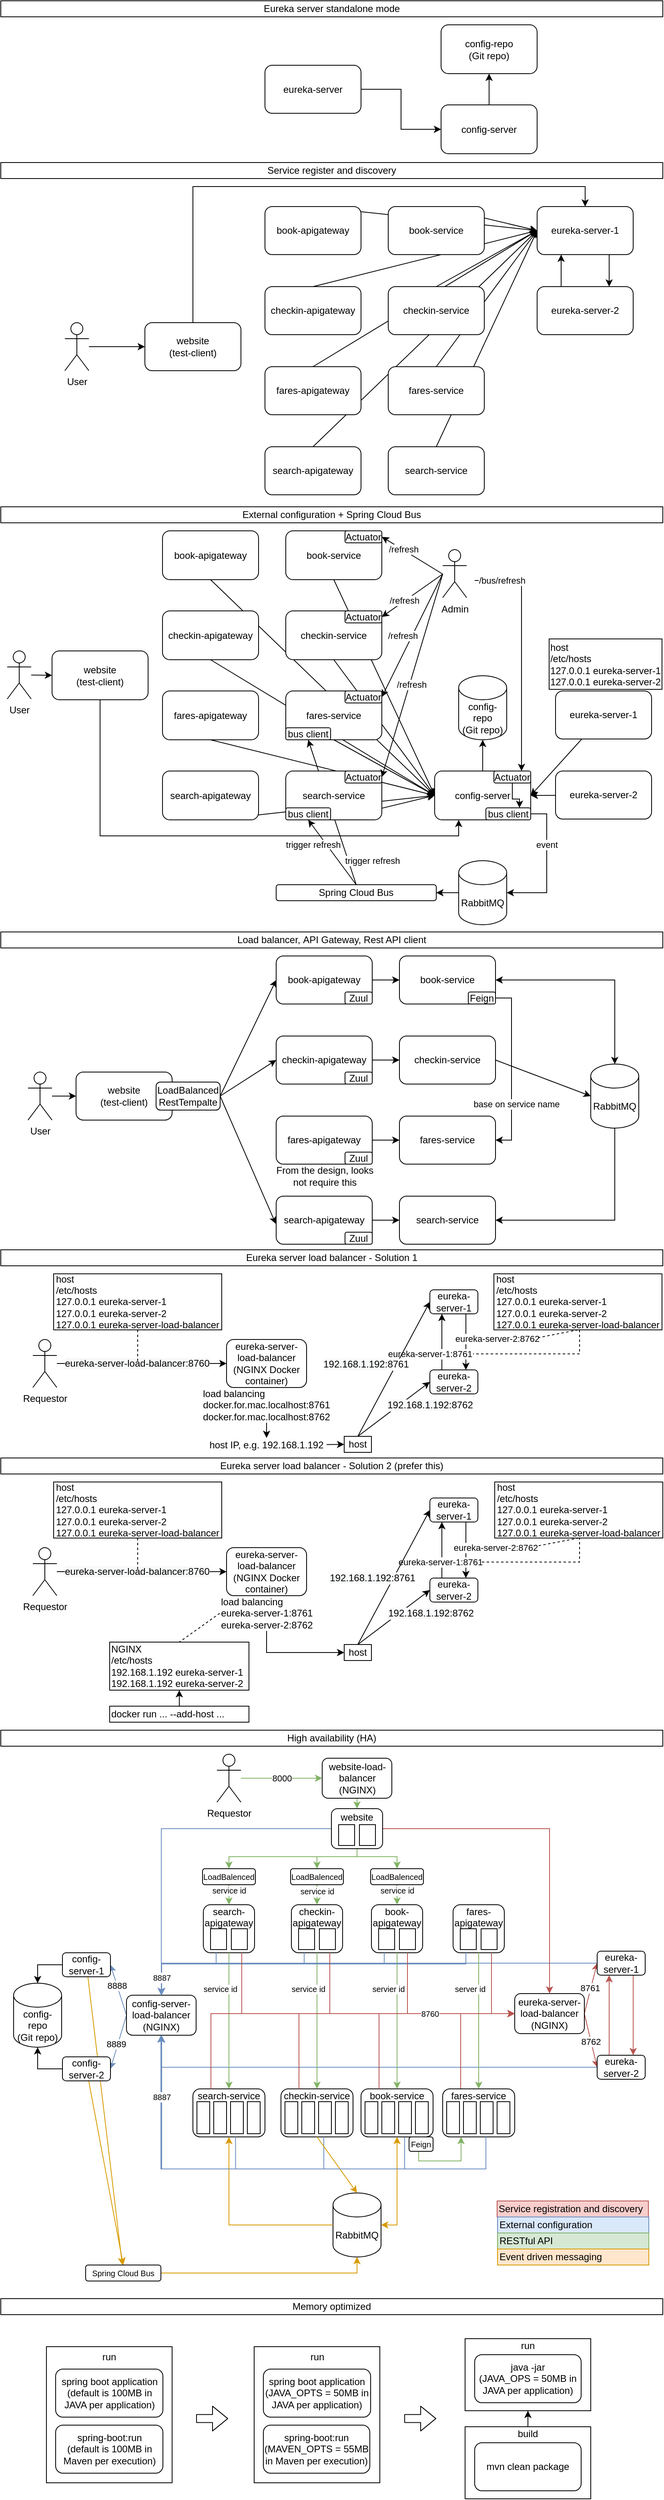 <mxfile version="13.7.3" type="device"><diagram id="1YH9jbPRLSf9xRaduuOb" name="Page-1"><mxGraphModel dx="1344" dy="861" grid="1" gridSize="10" guides="1" tooltips="1" connect="1" arrows="1" fold="1" page="1" pageScale="1" pageWidth="827" pageHeight="1169" math="0" shadow="0"><root><mxCell id="0"/><mxCell id="1" parent="0"/><mxCell id="9zcdw_nwcg7AcY8Jb_Dg-392" style="rounded=0;orthogonalLoop=1;jettySize=auto;html=1;entryX=0.5;entryY=1;entryDx=0;entryDy=0;startArrow=none;startFill=0;endArrow=classic;endFill=1;strokeColor=#6c8ebf;fontSize=10;edgeStyle=orthogonalEdgeStyle;fillColor=#dae8fc;" parent="1" edge="1"><mxGeometry relative="1" as="geometry"><mxPoint x="504.5" y="2678" as="sourcePoint"/><Array as="points"><mxPoint x="504.5" y="2718"/><mxPoint x="200.5" y="2718"/></Array><mxPoint x="200" y="2551" as="targetPoint"/></mxGeometry></mxCell><mxCell id="9zcdw_nwcg7AcY8Jb_Dg-22" style="rounded=0;orthogonalLoop=1;jettySize=auto;html=1;entryX=0;entryY=0.5;entryDx=0;entryDy=0;startArrow=none;startFill=0;endArrow=classic;endFill=1;exitX=0.5;exitY=0;exitDx=0;exitDy=0;" parent="1" source="9zcdw_nwcg7AcY8Jb_Dg-7" target="9zcdw_nwcg7AcY8Jb_Dg-4" edge="1"><mxGeometry relative="1" as="geometry"/></mxCell><mxCell id="9zcdw_nwcg7AcY8Jb_Dg-73" style="rounded=0;orthogonalLoop=1;jettySize=auto;html=1;entryX=0;entryY=0.5;entryDx=0;entryDy=0;startArrow=none;startFill=0;endArrow=classic;endFill=1;" parent="1" target="9zcdw_nwcg7AcY8Jb_Dg-52" edge="1"><mxGeometry relative="1" as="geometry"><mxPoint x="266" y="1033" as="sourcePoint"/></mxGeometry></mxCell><mxCell id="9zcdw_nwcg7AcY8Jb_Dg-30" style="rounded=0;orthogonalLoop=1;jettySize=auto;html=1;entryX=0;entryY=0.5;entryDx=0;entryDy=0;startArrow=none;startFill=0;endArrow=classic;endFill=1;exitX=0.5;exitY=0;exitDx=0;exitDy=0;" parent="1" source="9zcdw_nwcg7AcY8Jb_Dg-16" target="9zcdw_nwcg7AcY8Jb_Dg-4" edge="1"><mxGeometry relative="1" as="geometry"/></mxCell><mxCell id="9zcdw_nwcg7AcY8Jb_Dg-25" style="rounded=0;orthogonalLoop=1;jettySize=auto;html=1;entryX=0;entryY=0.5;entryDx=0;entryDy=0;startArrow=none;startFill=0;endArrow=classic;endFill=1;exitX=0.5;exitY=0;exitDx=0;exitDy=0;" parent="1" source="9zcdw_nwcg7AcY8Jb_Dg-10" target="9zcdw_nwcg7AcY8Jb_Dg-4" edge="1"><mxGeometry relative="1" as="geometry"/></mxCell><mxCell id="9zcdw_nwcg7AcY8Jb_Dg-26" style="rounded=0;orthogonalLoop=1;jettySize=auto;html=1;entryX=0;entryY=0.5;entryDx=0;entryDy=0;startArrow=none;startFill=0;endArrow=classic;endFill=1;exitX=0.5;exitY=0;exitDx=0;exitDy=0;" parent="1" source="9zcdw_nwcg7AcY8Jb_Dg-14" target="9zcdw_nwcg7AcY8Jb_Dg-4" edge="1"><mxGeometry relative="1" as="geometry"/></mxCell><mxCell id="9zcdw_nwcg7AcY8Jb_Dg-29" style="rounded=0;orthogonalLoop=1;jettySize=auto;html=1;entryX=0;entryY=0.5;entryDx=0;entryDy=0;startArrow=none;startFill=0;endArrow=classic;endFill=1;" parent="1" target="9zcdw_nwcg7AcY8Jb_Dg-4" edge="1"><mxGeometry relative="1" as="geometry"><mxPoint x="390" y="567" as="sourcePoint"/></mxGeometry></mxCell><mxCell id="9zcdw_nwcg7AcY8Jb_Dg-27" style="rounded=0;orthogonalLoop=1;jettySize=auto;html=1;entryX=0;entryY=0.5;entryDx=0;entryDy=0;startArrow=none;startFill=0;endArrow=classic;endFill=1;exitX=0.5;exitY=0;exitDx=0;exitDy=0;" parent="1" source="9zcdw_nwcg7AcY8Jb_Dg-15" target="9zcdw_nwcg7AcY8Jb_Dg-4" edge="1"><mxGeometry relative="1" as="geometry"/></mxCell><mxCell id="9zcdw_nwcg7AcY8Jb_Dg-24" style="rounded=0;orthogonalLoop=1;jettySize=auto;html=1;entryX=0;entryY=0.5;entryDx=0;entryDy=0;startArrow=none;startFill=0;endArrow=classic;endFill=1;exitX=0.5;exitY=0;exitDx=0;exitDy=0;" parent="1" source="9zcdw_nwcg7AcY8Jb_Dg-11" target="9zcdw_nwcg7AcY8Jb_Dg-4" edge="1"><mxGeometry relative="1" as="geometry"/></mxCell><mxCell id="9zcdw_nwcg7AcY8Jb_Dg-89" style="rounded=0;orthogonalLoop=1;jettySize=auto;html=1;entryX=0;entryY=0.5;entryDx=0;entryDy=0;startArrow=none;startFill=0;endArrow=classic;endFill=1;" parent="1" source="9zcdw_nwcg7AcY8Jb_Dg-1" target="9zcdw_nwcg7AcY8Jb_Dg-18" edge="1"><mxGeometry relative="1" as="geometry"/></mxCell><mxCell id="9zcdw_nwcg7AcY8Jb_Dg-1" value="User" style="shape=umlActor;verticalLabelPosition=bottom;verticalAlign=top;html=1;outlineConnect=0;" parent="1" vertex="1"><mxGeometry x="80" y="412" width="30" height="60" as="geometry"/></mxCell><mxCell id="9zcdw_nwcg7AcY8Jb_Dg-8" style="rounded=0;orthogonalLoop=1;jettySize=auto;html=1;entryX=0.75;entryY=0;entryDx=0;entryDy=0;exitX=0.75;exitY=1;exitDx=0;exitDy=0;" parent="1" source="9zcdw_nwcg7AcY8Jb_Dg-4" target="9zcdw_nwcg7AcY8Jb_Dg-5" edge="1"><mxGeometry relative="1" as="geometry"><Array as="points"/></mxGeometry></mxCell><mxCell id="9zcdw_nwcg7AcY8Jb_Dg-4" value="eureka-server-1" style="rounded=1;whiteSpace=wrap;html=1;" parent="1" vertex="1"><mxGeometry x="670" y="267" width="120" height="60" as="geometry"/></mxCell><mxCell id="9zcdw_nwcg7AcY8Jb_Dg-5" value="eureka-server-2" style="rounded=1;whiteSpace=wrap;html=1;" parent="1" vertex="1"><mxGeometry x="670" y="367" width="120" height="60" as="geometry"/></mxCell><mxCell id="9zcdw_nwcg7AcY8Jb_Dg-23" style="rounded=0;orthogonalLoop=1;jettySize=auto;html=1;entryX=0;entryY=0.5;entryDx=0;entryDy=0;startArrow=none;startFill=0;endArrow=classic;endFill=1;exitX=0.5;exitY=0;exitDx=0;exitDy=0;" parent="1" source="9zcdw_nwcg7AcY8Jb_Dg-6" target="9zcdw_nwcg7AcY8Jb_Dg-4" edge="1"><mxGeometry relative="1" as="geometry"/></mxCell><mxCell id="9zcdw_nwcg7AcY8Jb_Dg-7" value="book-apigateway" style="rounded=1;whiteSpace=wrap;html=1;" parent="1" vertex="1"><mxGeometry x="330" y="267" width="120" height="60" as="geometry"/></mxCell><mxCell id="9zcdw_nwcg7AcY8Jb_Dg-9" style="rounded=0;orthogonalLoop=1;jettySize=auto;html=1;startArrow=classic;startFill=1;endArrow=none;endFill=0;entryX=0.25;entryY=0;entryDx=0;entryDy=0;exitX=0.25;exitY=1;exitDx=0;exitDy=0;" parent="1" source="9zcdw_nwcg7AcY8Jb_Dg-4" target="9zcdw_nwcg7AcY8Jb_Dg-5" edge="1"><mxGeometry relative="1" as="geometry"><mxPoint x="740" y="272" as="sourcePoint"/><mxPoint x="740" y="292" as="targetPoint"/><Array as="points"/></mxGeometry></mxCell><mxCell id="9zcdw_nwcg7AcY8Jb_Dg-10" value="checkin-service" style="rounded=1;whiteSpace=wrap;html=1;" parent="1" vertex="1"><mxGeometry x="484" y="367" width="120" height="60" as="geometry"/></mxCell><mxCell id="9zcdw_nwcg7AcY8Jb_Dg-11" value="checkin-apigateway" style="rounded=1;whiteSpace=wrap;html=1;" parent="1" vertex="1"><mxGeometry x="330" y="367" width="120" height="60" as="geometry"/></mxCell><mxCell id="9zcdw_nwcg7AcY8Jb_Dg-14" value="fares-service" style="rounded=1;whiteSpace=wrap;html=1;" parent="1" vertex="1"><mxGeometry x="484" y="467" width="120" height="60" as="geometry"/></mxCell><mxCell id="9zcdw_nwcg7AcY8Jb_Dg-15" value="fares-apigateway" style="rounded=1;whiteSpace=wrap;html=1;" parent="1" vertex="1"><mxGeometry x="330" y="467" width="120" height="60" as="geometry"/></mxCell><mxCell id="9zcdw_nwcg7AcY8Jb_Dg-16" value="search-service" style="rounded=1;whiteSpace=wrap;html=1;" parent="1" vertex="1"><mxGeometry x="484" y="567" width="120" height="60" as="geometry"/></mxCell><mxCell id="9zcdw_nwcg7AcY8Jb_Dg-17" value="search-apigateway" style="rounded=1;whiteSpace=wrap;html=1;" parent="1" vertex="1"><mxGeometry x="330" y="567" width="120" height="60" as="geometry"/></mxCell><mxCell id="9zcdw_nwcg7AcY8Jb_Dg-77" style="edgeStyle=orthogonalEdgeStyle;rounded=0;orthogonalLoop=1;jettySize=auto;html=1;startArrow=none;startFill=0;endArrow=classic;endFill=1;exitX=0.5;exitY=0;exitDx=0;exitDy=0;entryX=0.5;entryY=0;entryDx=0;entryDy=0;" parent="1" source="9zcdw_nwcg7AcY8Jb_Dg-18" target="9zcdw_nwcg7AcY8Jb_Dg-4" edge="1"><mxGeometry relative="1" as="geometry"><mxPoint x="670" y="242" as="targetPoint"/><Array as="points"><mxPoint x="240" y="242"/><mxPoint x="730" y="242"/></Array></mxGeometry></mxCell><mxCell id="9zcdw_nwcg7AcY8Jb_Dg-18" value="website&lt;br&gt;(test-client)" style="rounded=1;whiteSpace=wrap;html=1;" parent="1" vertex="1"><mxGeometry x="180" y="412" width="120" height="60" as="geometry"/></mxCell><mxCell id="9zcdw_nwcg7AcY8Jb_Dg-125" style="rounded=0;orthogonalLoop=1;jettySize=auto;html=1;startArrow=none;startFill=0;endArrow=classic;endFill=1;exitX=0.5;exitY=0;exitDx=0;exitDy=0;entryX=0.5;entryY=1;entryDx=0;entryDy=0;" parent="1" source="9zcdw_nwcg7AcY8Jb_Dg-43" target="9zcdw_nwcg7AcY8Jb_Dg-123" edge="1"><mxGeometry relative="1" as="geometry"><mxPoint x="382" y="1034" as="targetPoint"/></mxGeometry></mxCell><mxCell id="9zcdw_nwcg7AcY8Jb_Dg-126" style="edgeStyle=none;rounded=0;orthogonalLoop=1;jettySize=auto;html=1;startArrow=none;startFill=0;endArrow=classic;endFill=1;entryX=0.5;entryY=1;entryDx=0;entryDy=0;exitX=0.5;exitY=0;exitDx=0;exitDy=0;" parent="1" source="9zcdw_nwcg7AcY8Jb_Dg-43" target="9zcdw_nwcg7AcY8Jb_Dg-122" edge="1"><mxGeometry relative="1" as="geometry"><mxPoint x="409" y="1113" as="sourcePoint"/></mxGeometry></mxCell><mxCell id="9zcdw_nwcg7AcY8Jb_Dg-127" value="trigger refresh" style="edgeLabel;html=1;align=center;verticalAlign=middle;resizable=0;points=[];" parent="9zcdw_nwcg7AcY8Jb_Dg-126" vertex="1" connectable="0"><mxGeometry x="-0.687" y="-2" relative="1" as="geometry"><mxPoint x="27.54" y="-0.89" as="offset"/></mxGeometry></mxCell><mxCell id="9zcdw_nwcg7AcY8Jb_Dg-43" value="Spring Cloud Bus" style="rounded=1;whiteSpace=wrap;html=1;" parent="1" vertex="1"><mxGeometry x="344" y="1114" width="200" height="20" as="geometry"/></mxCell><mxCell id="9zcdw_nwcg7AcY8Jb_Dg-51" value="" style="edgeStyle=none;rounded=0;orthogonalLoop=1;jettySize=auto;html=1;startArrow=none;startFill=0;endArrow=classic;endFill=1;entryX=0.5;entryY=1;entryDx=0;entryDy=0;entryPerimeter=0;" parent="1" source="9zcdw_nwcg7AcY8Jb_Dg-52" target="9zcdw_nwcg7AcY8Jb_Dg-299" edge="1"><mxGeometry relative="1" as="geometry"><mxPoint x="602.0" y="933" as="targetPoint"/></mxGeometry></mxCell><mxCell id="9zcdw_nwcg7AcY8Jb_Dg-119" style="edgeStyle=orthogonalEdgeStyle;rounded=0;orthogonalLoop=1;jettySize=auto;html=1;entryX=1;entryY=0.5;entryDx=0;entryDy=0;entryPerimeter=0;startArrow=none;startFill=0;endArrow=classic;endFill=1;exitX=1;exitY=0.5;exitDx=0;exitDy=0;" parent="1" source="9zcdw_nwcg7AcY8Jb_Dg-130" target="9zcdw_nwcg7AcY8Jb_Dg-75" edge="1"><mxGeometry relative="1" as="geometry"/></mxCell><mxCell id="9zcdw_nwcg7AcY8Jb_Dg-133" value="event" style="edgeLabel;html=1;align=center;verticalAlign=middle;resizable=0;points=[];" parent="9zcdw_nwcg7AcY8Jb_Dg-119" vertex="1" connectable="0"><mxGeometry x="-0.307" relative="1" as="geometry"><mxPoint as="offset"/></mxGeometry></mxCell><mxCell id="9zcdw_nwcg7AcY8Jb_Dg-52" value="config-server" style="rounded=1;whiteSpace=wrap;html=1;" parent="1" vertex="1"><mxGeometry x="542" y="972" width="120" height="61" as="geometry"/></mxCell><mxCell id="9zcdw_nwcg7AcY8Jb_Dg-57" style="edgeStyle=none;rounded=0;orthogonalLoop=1;jettySize=auto;html=1;entryX=0;entryY=0.5;entryDx=0;entryDy=0;startArrow=none;startFill=0;endArrow=classic;endFill=1;exitX=0.5;exitY=1;exitDx=0;exitDy=0;" parent="1" source="9zcdw_nwcg7AcY8Jb_Dg-58" target="9zcdw_nwcg7AcY8Jb_Dg-52" edge="1"><mxGeometry relative="1" as="geometry"/></mxCell><mxCell id="9zcdw_nwcg7AcY8Jb_Dg-58" value="book-service" style="rounded=1;whiteSpace=wrap;html=1;" parent="1" vertex="1"><mxGeometry x="356" y="672" width="120" height="61" as="geometry"/></mxCell><mxCell id="9zcdw_nwcg7AcY8Jb_Dg-60" style="edgeStyle=none;rounded=0;orthogonalLoop=1;jettySize=auto;html=1;entryX=0;entryY=0.5;entryDx=0;entryDy=0;startArrow=none;startFill=0;endArrow=classic;endFill=1;exitX=0.5;exitY=1;exitDx=0;exitDy=0;" parent="1" source="9zcdw_nwcg7AcY8Jb_Dg-61" target="9zcdw_nwcg7AcY8Jb_Dg-52" edge="1"><mxGeometry relative="1" as="geometry"/></mxCell><mxCell id="9zcdw_nwcg7AcY8Jb_Dg-61" value="book-apigateway" style="rounded=1;whiteSpace=wrap;html=1;" parent="1" vertex="1"><mxGeometry x="202" y="672" width="120" height="61" as="geometry"/></mxCell><mxCell id="9zcdw_nwcg7AcY8Jb_Dg-63" style="edgeStyle=none;rounded=0;orthogonalLoop=1;jettySize=auto;html=1;entryX=0;entryY=0.5;entryDx=0;entryDy=0;startArrow=none;startFill=0;endArrow=classic;endFill=1;exitX=0.5;exitY=1;exitDx=0;exitDy=0;" parent="1" source="9zcdw_nwcg7AcY8Jb_Dg-64" target="9zcdw_nwcg7AcY8Jb_Dg-52" edge="1"><mxGeometry relative="1" as="geometry"/></mxCell><mxCell id="9zcdw_nwcg7AcY8Jb_Dg-64" value="checkin-service" style="rounded=1;whiteSpace=wrap;html=1;" parent="1" vertex="1"><mxGeometry x="356" y="772" width="120" height="61" as="geometry"/></mxCell><mxCell id="9zcdw_nwcg7AcY8Jb_Dg-65" style="edgeStyle=none;rounded=0;orthogonalLoop=1;jettySize=auto;html=1;entryX=0;entryY=0.5;entryDx=0;entryDy=0;startArrow=none;startFill=0;endArrow=classic;endFill=1;exitX=0.5;exitY=1;exitDx=0;exitDy=0;" parent="1" source="9zcdw_nwcg7AcY8Jb_Dg-66" target="9zcdw_nwcg7AcY8Jb_Dg-52" edge="1"><mxGeometry relative="1" as="geometry"/></mxCell><mxCell id="9zcdw_nwcg7AcY8Jb_Dg-66" value="checkin-apigateway" style="rounded=1;whiteSpace=wrap;html=1;" parent="1" vertex="1"><mxGeometry x="202" y="772" width="120" height="61" as="geometry"/></mxCell><mxCell id="9zcdw_nwcg7AcY8Jb_Dg-67" style="edgeStyle=none;rounded=0;orthogonalLoop=1;jettySize=auto;html=1;startArrow=none;startFill=0;endArrow=classic;endFill=1;exitX=0.5;exitY=1;exitDx=0;exitDy=0;entryX=0;entryY=0.5;entryDx=0;entryDy=0;" parent="1" source="9zcdw_nwcg7AcY8Jb_Dg-68" target="9zcdw_nwcg7AcY8Jb_Dg-52" edge="1"><mxGeometry relative="1" as="geometry"><mxPoint x="542.0" y="1052" as="targetPoint"/></mxGeometry></mxCell><mxCell id="9zcdw_nwcg7AcY8Jb_Dg-68" value="fares-service" style="rounded=1;whiteSpace=wrap;html=1;" parent="1" vertex="1"><mxGeometry x="356" y="872" width="120" height="61" as="geometry"/></mxCell><mxCell id="9zcdw_nwcg7AcY8Jb_Dg-69" style="rounded=0;orthogonalLoop=1;jettySize=auto;html=1;entryX=0;entryY=0.5;entryDx=0;entryDy=0;startArrow=none;startFill=0;endArrow=classic;endFill=1;exitX=0.5;exitY=1;exitDx=0;exitDy=0;" parent="1" source="9zcdw_nwcg7AcY8Jb_Dg-70" target="9zcdw_nwcg7AcY8Jb_Dg-52" edge="1"><mxGeometry relative="1" as="geometry"/></mxCell><mxCell id="9zcdw_nwcg7AcY8Jb_Dg-70" value="fares-apigateway" style="rounded=1;whiteSpace=wrap;html=1;" parent="1" vertex="1"><mxGeometry x="202" y="872" width="120" height="61" as="geometry"/></mxCell><mxCell id="9zcdw_nwcg7AcY8Jb_Dg-71" style="rounded=0;orthogonalLoop=1;jettySize=auto;html=1;startArrow=none;startFill=0;endArrow=classic;endFill=1;exitX=0.5;exitY=1;exitDx=0;exitDy=0;entryX=0;entryY=0.5;entryDx=0;entryDy=0;" parent="1" source="9zcdw_nwcg7AcY8Jb_Dg-72" target="9zcdw_nwcg7AcY8Jb_Dg-52" edge="1"><mxGeometry relative="1" as="geometry"/></mxCell><mxCell id="9zcdw_nwcg7AcY8Jb_Dg-72" value="search-service" style="rounded=1;whiteSpace=wrap;html=1;" parent="1" vertex="1"><mxGeometry x="356" y="972" width="120" height="61" as="geometry"/></mxCell><mxCell id="9zcdw_nwcg7AcY8Jb_Dg-74" value="search-apigateway" style="rounded=1;whiteSpace=wrap;html=1;" parent="1" vertex="1"><mxGeometry x="202" y="972" width="120" height="61" as="geometry"/></mxCell><mxCell id="9zcdw_nwcg7AcY8Jb_Dg-124" value="" style="edgeStyle=orthogonalEdgeStyle;rounded=0;orthogonalLoop=1;jettySize=auto;html=1;startArrow=none;startFill=0;endArrow=classic;endFill=1;" parent="1" source="9zcdw_nwcg7AcY8Jb_Dg-75" target="9zcdw_nwcg7AcY8Jb_Dg-43" edge="1"><mxGeometry relative="1" as="geometry"/></mxCell><mxCell id="9zcdw_nwcg7AcY8Jb_Dg-75" value="RabbitMQ" style="shape=cylinder3;whiteSpace=wrap;html=1;boundedLbl=1;backgroundOutline=1;size=15;" parent="1" vertex="1"><mxGeometry x="572" y="1084" width="60" height="80" as="geometry"/></mxCell><mxCell id="9zcdw_nwcg7AcY8Jb_Dg-80" style="rounded=0;orthogonalLoop=1;jettySize=auto;html=1;startArrow=none;startFill=0;endArrow=classic;endFill=1;entryX=0.25;entryY=1;entryDx=0;entryDy=0;edgeStyle=orthogonalEdgeStyle;exitX=0.5;exitY=1;exitDx=0;exitDy=0;" parent="1" source="9zcdw_nwcg7AcY8Jb_Dg-79" target="9zcdw_nwcg7AcY8Jb_Dg-52" edge="1"><mxGeometry relative="1" as="geometry"><mxPoint x="602" y="1033" as="targetPoint"/></mxGeometry></mxCell><mxCell id="9zcdw_nwcg7AcY8Jb_Dg-79" value="website&lt;br&gt;(test-client)" style="rounded=1;whiteSpace=wrap;html=1;" parent="1" vertex="1"><mxGeometry x="64" y="822" width="120" height="61" as="geometry"/></mxCell><mxCell id="9zcdw_nwcg7AcY8Jb_Dg-82" value="" style="group" parent="1" vertex="1" connectable="0"><mxGeometry x="484" y="267" width="153" height="161" as="geometry"/></mxCell><mxCell id="9zcdw_nwcg7AcY8Jb_Dg-6" value="book-service" style="rounded=1;whiteSpace=wrap;html=1;" parent="9zcdw_nwcg7AcY8Jb_Dg-82" vertex="1"><mxGeometry width="120" height="60" as="geometry"/></mxCell><mxCell id="9zcdw_nwcg7AcY8Jb_Dg-85" value="&lt;span&gt;External configuration + Spring Cloud Bus&lt;/span&gt;" style="rounded=0;whiteSpace=wrap;html=1;align=center;fillColor=none;" parent="1" vertex="1"><mxGeometry y="642" width="827" height="20" as="geometry"/></mxCell><mxCell id="9zcdw_nwcg7AcY8Jb_Dg-86" value="&lt;span style=&quot;text-align: left&quot;&gt;Service register and discovery&lt;/span&gt;" style="rounded=0;whiteSpace=wrap;html=1;align=center;fillColor=none;" parent="1" vertex="1"><mxGeometry y="212" width="827" height="20" as="geometry"/></mxCell><mxCell id="9zcdw_nwcg7AcY8Jb_Dg-91" style="rounded=0;orthogonalLoop=1;jettySize=auto;html=1;entryX=0;entryY=0.5;entryDx=0;entryDy=0;startArrow=none;startFill=0;endArrow=classic;endFill=1;" parent="1" source="9zcdw_nwcg7AcY8Jb_Dg-90" target="9zcdw_nwcg7AcY8Jb_Dg-79" edge="1"><mxGeometry relative="1" as="geometry"/></mxCell><mxCell id="9zcdw_nwcg7AcY8Jb_Dg-90" value="User" style="shape=umlActor;verticalLabelPosition=bottom;verticalAlign=top;html=1;outlineConnect=0;" parent="1" vertex="1"><mxGeometry x="8" y="822" width="30" height="60" as="geometry"/></mxCell><mxCell id="9zcdw_nwcg7AcY8Jb_Dg-103" value="Actuator" style="rounded=1;whiteSpace=wrap;html=1;" parent="1" vertex="1"><mxGeometry x="430" y="672" width="46" height="15" as="geometry"/></mxCell><mxCell id="9zcdw_nwcg7AcY8Jb_Dg-104" value="Actuator" style="rounded=1;whiteSpace=wrap;html=1;" parent="1" vertex="1"><mxGeometry x="430" y="772" width="46" height="15" as="geometry"/></mxCell><mxCell id="9zcdw_nwcg7AcY8Jb_Dg-105" value="Actuator" style="rounded=1;whiteSpace=wrap;html=1;" parent="1" vertex="1"><mxGeometry x="430" y="872" width="46" height="15" as="geometry"/></mxCell><mxCell id="9zcdw_nwcg7AcY8Jb_Dg-106" value="Actuator" style="rounded=1;whiteSpace=wrap;html=1;" parent="1" vertex="1"><mxGeometry x="430" y="972" width="46" height="15" as="geometry"/></mxCell><mxCell id="9zcdw_nwcg7AcY8Jb_Dg-111" style="edgeStyle=none;rounded=0;orthogonalLoop=1;jettySize=auto;html=1;entryX=1;entryY=0.5;entryDx=0;entryDy=0;startArrow=none;startFill=0;endArrow=classic;endFill=1;" parent="1" target="9zcdw_nwcg7AcY8Jb_Dg-104" edge="1"><mxGeometry relative="1" as="geometry"><mxPoint x="552" y="726" as="sourcePoint"/></mxGeometry></mxCell><mxCell id="9zcdw_nwcg7AcY8Jb_Dg-116" value="/refresh" style="edgeLabel;html=1;align=center;verticalAlign=middle;resizable=0;points=[];" parent="9zcdw_nwcg7AcY8Jb_Dg-111" vertex="1" connectable="0"><mxGeometry x="0.253" y="-1" relative="1" as="geometry"><mxPoint as="offset"/></mxGeometry></mxCell><mxCell id="9zcdw_nwcg7AcY8Jb_Dg-112" style="edgeStyle=none;rounded=0;orthogonalLoop=1;jettySize=auto;html=1;entryX=1;entryY=0.5;entryDx=0;entryDy=0;startArrow=none;startFill=0;endArrow=classic;endFill=1;" parent="1" target="9zcdw_nwcg7AcY8Jb_Dg-105" edge="1"><mxGeometry relative="1" as="geometry"><mxPoint x="552" y="726" as="sourcePoint"/></mxGeometry></mxCell><mxCell id="9zcdw_nwcg7AcY8Jb_Dg-117" value="/refresh" style="edgeLabel;html=1;align=center;verticalAlign=middle;resizable=0;points=[];" parent="9zcdw_nwcg7AcY8Jb_Dg-112" vertex="1" connectable="0"><mxGeometry x="0.282" y="2" relative="1" as="geometry"><mxPoint x="-3.14" y="-22.66" as="offset"/></mxGeometry></mxCell><mxCell id="9zcdw_nwcg7AcY8Jb_Dg-113" style="edgeStyle=none;rounded=0;orthogonalLoop=1;jettySize=auto;html=1;entryX=1;entryY=0.5;entryDx=0;entryDy=0;startArrow=none;startFill=0;endArrow=classic;endFill=1;" parent="1" target="9zcdw_nwcg7AcY8Jb_Dg-106" edge="1"><mxGeometry relative="1" as="geometry"><mxPoint x="552" y="726" as="sourcePoint"/></mxGeometry></mxCell><mxCell id="9zcdw_nwcg7AcY8Jb_Dg-118" value="/refresh" style="edgeLabel;html=1;align=center;verticalAlign=middle;resizable=0;points=[];" parent="9zcdw_nwcg7AcY8Jb_Dg-113" vertex="1" connectable="0"><mxGeometry x="0.082" y="2" relative="1" as="geometry"><mxPoint as="offset"/></mxGeometry></mxCell><mxCell id="9zcdw_nwcg7AcY8Jb_Dg-114" style="edgeStyle=none;rounded=0;orthogonalLoop=1;jettySize=auto;html=1;entryX=1;entryY=0.5;entryDx=0;entryDy=0;startArrow=none;startFill=0;endArrow=classic;endFill=1;" parent="1" target="9zcdw_nwcg7AcY8Jb_Dg-103" edge="1"><mxGeometry relative="1" as="geometry"><mxPoint x="552" y="726" as="sourcePoint"/></mxGeometry></mxCell><mxCell id="9zcdw_nwcg7AcY8Jb_Dg-115" value="/refresh" style="edgeLabel;html=1;align=center;verticalAlign=middle;resizable=0;points=[];" parent="9zcdw_nwcg7AcY8Jb_Dg-114" vertex="1" connectable="0"><mxGeometry x="0.312" y="-1" relative="1" as="geometry"><mxPoint as="offset"/></mxGeometry></mxCell><mxCell id="9zcdw_nwcg7AcY8Jb_Dg-120" style="rounded=0;orthogonalLoop=1;jettySize=auto;html=1;entryX=0.75;entryY=0;entryDx=0;entryDy=0;startArrow=none;startFill=0;endArrow=classic;endFill=1;edgeStyle=orthogonalEdgeStyle;" parent="1" target="9zcdw_nwcg7AcY8Jb_Dg-131" edge="1"><mxGeometry relative="1" as="geometry"><mxPoint x="592" y="734" as="sourcePoint"/></mxGeometry></mxCell><mxCell id="9zcdw_nwcg7AcY8Jb_Dg-121" value="/bus/refresh" style="edgeLabel;html=1;align=center;verticalAlign=middle;resizable=0;points=[];" parent="9zcdw_nwcg7AcY8Jb_Dg-120" vertex="1" connectable="0"><mxGeometry x="-0.769" y="-1" relative="1" as="geometry"><mxPoint y="-2" as="offset"/></mxGeometry></mxCell><mxCell id="9zcdw_nwcg7AcY8Jb_Dg-107" value="Admin" style="shape=umlActor;verticalLabelPosition=bottom;verticalAlign=top;html=1;outlineConnect=0;" parent="1" vertex="1"><mxGeometry x="552" y="695.5" width="30" height="60" as="geometry"/></mxCell><mxCell id="9zcdw_nwcg7AcY8Jb_Dg-122" value="bus client" style="rounded=1;whiteSpace=wrap;html=1;" parent="1" vertex="1"><mxGeometry x="356" y="918" width="56" height="15" as="geometry"/></mxCell><mxCell id="9zcdw_nwcg7AcY8Jb_Dg-123" value="bus client" style="rounded=1;whiteSpace=wrap;html=1;" parent="1" vertex="1"><mxGeometry x="356" y="1018" width="56" height="15" as="geometry"/></mxCell><mxCell id="9zcdw_nwcg7AcY8Jb_Dg-128" value="&lt;span style=&quot;font-size: 11px ; background-color: rgb(255 , 255 , 255)&quot;&gt;trigger refresh&lt;/span&gt;" style="text;html=1;align=center;verticalAlign=middle;resizable=0;points=[];autosize=1;" parent="1" vertex="1"><mxGeometry x="350" y="1054" width="80" height="20" as="geometry"/></mxCell><mxCell id="9zcdw_nwcg7AcY8Jb_Dg-130" value="bus client" style="rounded=1;whiteSpace=wrap;html=1;" parent="1" vertex="1"><mxGeometry x="606" y="1018" width="56" height="15" as="geometry"/></mxCell><mxCell id="9zcdw_nwcg7AcY8Jb_Dg-132" style="edgeStyle=orthogonalEdgeStyle;rounded=0;orthogonalLoop=1;jettySize=auto;html=1;entryX=0.75;entryY=0;entryDx=0;entryDy=0;startArrow=none;startFill=0;endArrow=classic;endFill=1;" parent="1" source="9zcdw_nwcg7AcY8Jb_Dg-131" target="9zcdw_nwcg7AcY8Jb_Dg-130" edge="1"><mxGeometry relative="1" as="geometry"/></mxCell><mxCell id="9zcdw_nwcg7AcY8Jb_Dg-131" value="Actuator" style="rounded=1;whiteSpace=wrap;html=1;" parent="1" vertex="1"><mxGeometry x="616" y="972" width="46" height="15" as="geometry"/></mxCell><mxCell id="9zcdw_nwcg7AcY8Jb_Dg-141" style="rounded=0;orthogonalLoop=1;jettySize=auto;html=1;entryX=0;entryY=0.5;entryDx=0;entryDy=0;startArrow=none;startFill=0;endArrow=classic;endFill=1;" parent="1" source="9zcdw_nwcg7AcY8Jb_Dg-142" target="9zcdw_nwcg7AcY8Jb_Dg-156" edge="1"><mxGeometry relative="1" as="geometry"/></mxCell><mxCell id="9zcdw_nwcg7AcY8Jb_Dg-142" value="User" style="shape=umlActor;verticalLabelPosition=bottom;verticalAlign=top;html=1;outlineConnect=0;" parent="1" vertex="1"><mxGeometry x="34" y="1348" width="30" height="60" as="geometry"/></mxCell><mxCell id="9zcdw_nwcg7AcY8Jb_Dg-167" style="edgeStyle=none;rounded=0;orthogonalLoop=1;jettySize=auto;html=1;entryX=0;entryY=0.5;entryDx=0;entryDy=0;startArrow=none;startFill=0;endArrow=classic;endFill=1;" parent="1" source="9zcdw_nwcg7AcY8Jb_Dg-147" target="9zcdw_nwcg7AcY8Jb_Dg-158" edge="1"><mxGeometry relative="1" as="geometry"/></mxCell><mxCell id="9zcdw_nwcg7AcY8Jb_Dg-147" value="book-apigateway" style="rounded=1;whiteSpace=wrap;html=1;" parent="1" vertex="1"><mxGeometry x="344" y="1203" width="120" height="60" as="geometry"/></mxCell><mxCell id="9zcdw_nwcg7AcY8Jb_Dg-165" style="edgeStyle=none;rounded=0;orthogonalLoop=1;jettySize=auto;html=1;entryX=0;entryY=0.5;entryDx=0;entryDy=0;entryPerimeter=0;startArrow=none;startFill=0;endArrow=classic;endFill=1;exitX=1;exitY=0.5;exitDx=0;exitDy=0;" parent="1" source="9zcdw_nwcg7AcY8Jb_Dg-149" target="9zcdw_nwcg7AcY8Jb_Dg-163" edge="1"><mxGeometry relative="1" as="geometry"/></mxCell><mxCell id="9zcdw_nwcg7AcY8Jb_Dg-149" value="checkin-service" style="rounded=1;whiteSpace=wrap;html=1;" parent="1" vertex="1"><mxGeometry x="498" y="1303" width="120" height="60" as="geometry"/></mxCell><mxCell id="9zcdw_nwcg7AcY8Jb_Dg-168" value="" style="edgeStyle=none;rounded=0;orthogonalLoop=1;jettySize=auto;html=1;startArrow=none;startFill=0;endArrow=classic;endFill=1;" parent="1" source="9zcdw_nwcg7AcY8Jb_Dg-150" target="9zcdw_nwcg7AcY8Jb_Dg-149" edge="1"><mxGeometry relative="1" as="geometry"/></mxCell><mxCell id="9zcdw_nwcg7AcY8Jb_Dg-150" value="checkin-apigateway" style="rounded=1;whiteSpace=wrap;html=1;" parent="1" vertex="1"><mxGeometry x="344" y="1303" width="120" height="60" as="geometry"/></mxCell><mxCell id="9zcdw_nwcg7AcY8Jb_Dg-151" value="fares-service" style="rounded=1;whiteSpace=wrap;html=1;" parent="1" vertex="1"><mxGeometry x="498" y="1403" width="120" height="60" as="geometry"/></mxCell><mxCell id="9zcdw_nwcg7AcY8Jb_Dg-169" value="" style="edgeStyle=none;rounded=0;orthogonalLoop=1;jettySize=auto;html=1;startArrow=none;startFill=0;endArrow=classic;endFill=1;" parent="1" source="9zcdw_nwcg7AcY8Jb_Dg-152" target="9zcdw_nwcg7AcY8Jb_Dg-151" edge="1"><mxGeometry relative="1" as="geometry"/></mxCell><mxCell id="9zcdw_nwcg7AcY8Jb_Dg-152" value="fares-apigateway" style="rounded=1;whiteSpace=wrap;html=1;" parent="1" vertex="1"><mxGeometry x="344" y="1403" width="120" height="60" as="geometry"/></mxCell><mxCell id="9zcdw_nwcg7AcY8Jb_Dg-166" style="edgeStyle=orthogonalEdgeStyle;rounded=0;orthogonalLoop=1;jettySize=auto;html=1;entryX=0.5;entryY=1;entryDx=0;entryDy=0;entryPerimeter=0;startArrow=classic;startFill=1;endArrow=none;endFill=0;exitX=1;exitY=0.5;exitDx=0;exitDy=0;" parent="1" source="9zcdw_nwcg7AcY8Jb_Dg-153" target="9zcdw_nwcg7AcY8Jb_Dg-163" edge="1"><mxGeometry relative="1" as="geometry"/></mxCell><mxCell id="9zcdw_nwcg7AcY8Jb_Dg-153" value="search-service" style="rounded=1;whiteSpace=wrap;html=1;" parent="1" vertex="1"><mxGeometry x="498" y="1503" width="120" height="60" as="geometry"/></mxCell><mxCell id="9zcdw_nwcg7AcY8Jb_Dg-170" value="" style="edgeStyle=none;rounded=0;orthogonalLoop=1;jettySize=auto;html=1;startArrow=none;startFill=0;endArrow=classic;endFill=1;" parent="1" source="9zcdw_nwcg7AcY8Jb_Dg-154" target="9zcdw_nwcg7AcY8Jb_Dg-153" edge="1"><mxGeometry relative="1" as="geometry"/></mxCell><mxCell id="9zcdw_nwcg7AcY8Jb_Dg-154" value="search-apigateway" style="rounded=1;whiteSpace=wrap;html=1;" parent="1" vertex="1"><mxGeometry x="344" y="1503" width="120" height="60" as="geometry"/></mxCell><mxCell id="9zcdw_nwcg7AcY8Jb_Dg-171" style="edgeStyle=none;rounded=0;orthogonalLoop=1;jettySize=auto;html=1;entryX=0;entryY=0.5;entryDx=0;entryDy=0;startArrow=none;startFill=0;endArrow=classic;endFill=1;exitX=1;exitY=0.5;exitDx=0;exitDy=0;" parent="1" source="9zcdw_nwcg7AcY8Jb_Dg-175" target="9zcdw_nwcg7AcY8Jb_Dg-147" edge="1"><mxGeometry relative="1" as="geometry"/></mxCell><mxCell id="9zcdw_nwcg7AcY8Jb_Dg-172" style="edgeStyle=none;rounded=0;orthogonalLoop=1;jettySize=auto;html=1;entryX=0;entryY=0.5;entryDx=0;entryDy=0;startArrow=none;startFill=0;endArrow=classic;endFill=1;exitX=1;exitY=0.5;exitDx=0;exitDy=0;" parent="1" source="9zcdw_nwcg7AcY8Jb_Dg-175" target="9zcdw_nwcg7AcY8Jb_Dg-150" edge="1"><mxGeometry relative="1" as="geometry"/></mxCell><mxCell id="9zcdw_nwcg7AcY8Jb_Dg-174" style="edgeStyle=none;rounded=0;orthogonalLoop=1;jettySize=auto;html=1;entryX=-0.004;entryY=0.576;entryDx=0;entryDy=0;entryPerimeter=0;startArrow=none;startFill=0;endArrow=classic;endFill=1;exitX=1;exitY=0.5;exitDx=0;exitDy=0;" parent="1" source="9zcdw_nwcg7AcY8Jb_Dg-175" target="9zcdw_nwcg7AcY8Jb_Dg-154" edge="1"><mxGeometry relative="1" as="geometry"/></mxCell><mxCell id="9zcdw_nwcg7AcY8Jb_Dg-156" value="website&lt;br&gt;(test-client)" style="rounded=1;whiteSpace=wrap;html=1;" parent="1" vertex="1"><mxGeometry x="94" y="1348" width="120" height="60" as="geometry"/></mxCell><mxCell id="9zcdw_nwcg7AcY8Jb_Dg-157" value="" style="group" parent="1" vertex="1" connectable="0"><mxGeometry x="498" y="1203" width="120" height="60" as="geometry"/></mxCell><mxCell id="9zcdw_nwcg7AcY8Jb_Dg-158" value="book-service" style="rounded=1;whiteSpace=wrap;html=1;" parent="9zcdw_nwcg7AcY8Jb_Dg-157" vertex="1"><mxGeometry width="120" height="60" as="geometry"/></mxCell><mxCell id="9zcdw_nwcg7AcY8Jb_Dg-159" value="Feign" style="rounded=1;whiteSpace=wrap;html=1;" parent="9zcdw_nwcg7AcY8Jb_Dg-157" vertex="1"><mxGeometry x="86" y="45" width="34" height="15" as="geometry"/></mxCell><mxCell id="9zcdw_nwcg7AcY8Jb_Dg-160" style="edgeStyle=orthogonalEdgeStyle;rounded=0;orthogonalLoop=1;jettySize=auto;html=1;entryX=1;entryY=0.5;entryDx=0;entryDy=0;startArrow=none;startFill=0;endArrow=classic;endFill=1;" parent="1" source="9zcdw_nwcg7AcY8Jb_Dg-159" target="9zcdw_nwcg7AcY8Jb_Dg-151" edge="1"><mxGeometry relative="1" as="geometry"><Array as="points"><mxPoint x="638" y="1256"/><mxPoint x="638" y="1433"/></Array></mxGeometry></mxCell><mxCell id="9zcdw_nwcg7AcY8Jb_Dg-161" value="base on service name" style="edgeLabel;html=1;align=center;verticalAlign=middle;resizable=0;points=[];" parent="9zcdw_nwcg7AcY8Jb_Dg-160" vertex="1" connectable="0"><mxGeometry x="0.473" y="1" relative="1" as="geometry"><mxPoint x="4.97" y="-7.49" as="offset"/></mxGeometry></mxCell><mxCell id="9zcdw_nwcg7AcY8Jb_Dg-162" value="&lt;span style=&quot;text-align: left&quot;&gt;Load balancer,&amp;nbsp;&lt;/span&gt;&lt;span style=&quot;text-align: left&quot;&gt;API Gateway, Rest API client&lt;/span&gt;" style="rounded=0;whiteSpace=wrap;html=1;align=center;fillColor=none;" parent="1" vertex="1"><mxGeometry y="1173" width="827" height="20" as="geometry"/></mxCell><mxCell id="9zcdw_nwcg7AcY8Jb_Dg-163" value="RabbitMQ" style="shape=cylinder3;whiteSpace=wrap;html=1;boundedLbl=1;backgroundOutline=1;size=15;" parent="1" vertex="1"><mxGeometry x="737" y="1338" width="60" height="80" as="geometry"/></mxCell><mxCell id="9zcdw_nwcg7AcY8Jb_Dg-164" style="rounded=0;orthogonalLoop=1;jettySize=auto;html=1;entryX=0.5;entryY=0;entryDx=0;entryDy=0;entryPerimeter=0;startArrow=classic;startFill=1;endArrow=classic;endFill=1;exitX=1;exitY=0.5;exitDx=0;exitDy=0;edgeStyle=orthogonalEdgeStyle;" parent="1" source="9zcdw_nwcg7AcY8Jb_Dg-158" target="9zcdw_nwcg7AcY8Jb_Dg-163" edge="1"><mxGeometry relative="1" as="geometry"/></mxCell><mxCell id="9zcdw_nwcg7AcY8Jb_Dg-175" value="LoadBalanced RestTempalte" style="rounded=1;whiteSpace=wrap;html=1;" parent="1" vertex="1"><mxGeometry x="194" y="1360.5" width="80" height="35" as="geometry"/></mxCell><mxCell id="9zcdw_nwcg7AcY8Jb_Dg-178" value="Zuul" style="rounded=1;whiteSpace=wrap;html=1;" parent="1" vertex="1"><mxGeometry x="430" y="1248" width="34" height="15" as="geometry"/></mxCell><mxCell id="9zcdw_nwcg7AcY8Jb_Dg-179" value="Zuul" style="rounded=1;whiteSpace=wrap;html=1;" parent="1" vertex="1"><mxGeometry x="430" y="1348" width="34" height="15" as="geometry"/></mxCell><mxCell id="9zcdw_nwcg7AcY8Jb_Dg-180" value="Zuul" style="rounded=1;whiteSpace=wrap;html=1;" parent="1" vertex="1"><mxGeometry x="430" y="1448" width="34" height="15" as="geometry"/></mxCell><mxCell id="9zcdw_nwcg7AcY8Jb_Dg-181" value="Zuul" style="rounded=1;whiteSpace=wrap;html=1;" parent="1" vertex="1"><mxGeometry x="430" y="1548" width="34" height="15" as="geometry"/></mxCell><mxCell id="9zcdw_nwcg7AcY8Jb_Dg-183" value="From the design, looks not require this" style="rounded=1;whiteSpace=wrap;html=1;strokeColor=none;fillColor=none;" parent="1" vertex="1"><mxGeometry x="340" y="1463" width="130" height="30" as="geometry"/></mxCell><mxCell id="9zcdw_nwcg7AcY8Jb_Dg-213" style="edgeStyle=orthogonalEdgeStyle;rounded=0;orthogonalLoop=1;jettySize=auto;html=1;entryX=0;entryY=0.5;entryDx=0;entryDy=0;startArrow=none;startFill=0;endArrow=classic;endFill=1;" parent="1" source="9zcdw_nwcg7AcY8Jb_Dg-210" target="9zcdw_nwcg7AcY8Jb_Dg-212" edge="1"><mxGeometry relative="1" as="geometry"/></mxCell><mxCell id="9zcdw_nwcg7AcY8Jb_Dg-210" value="eureka-server" style="rounded=1;whiteSpace=wrap;html=1;" parent="1" vertex="1"><mxGeometry x="330" y="90.5" width="120" height="60" as="geometry"/></mxCell><mxCell id="9zcdw_nwcg7AcY8Jb_Dg-211" value="config-repo&lt;br&gt;(Git repo)" style="rounded=1;whiteSpace=wrap;html=1;" parent="1" vertex="1"><mxGeometry x="550" y="40" width="120" height="61" as="geometry"/></mxCell><mxCell id="9zcdw_nwcg7AcY8Jb_Dg-214" value="" style="edgeStyle=orthogonalEdgeStyle;rounded=0;orthogonalLoop=1;jettySize=auto;html=1;startArrow=none;startFill=0;endArrow=classic;endFill=1;strokeColor=#000000;" parent="1" source="9zcdw_nwcg7AcY8Jb_Dg-212" target="9zcdw_nwcg7AcY8Jb_Dg-211" edge="1"><mxGeometry relative="1" as="geometry"/></mxCell><mxCell id="9zcdw_nwcg7AcY8Jb_Dg-212" value="config-server" style="rounded=1;whiteSpace=wrap;html=1;" parent="1" vertex="1"><mxGeometry x="550" y="140" width="120" height="61" as="geometry"/></mxCell><mxCell id="9zcdw_nwcg7AcY8Jb_Dg-219" style="rounded=0;orthogonalLoop=1;jettySize=auto;html=1;startArrow=none;startFill=0;endArrow=classic;endFill=1;strokeColor=#000000;entryX=1;entryY=0.5;entryDx=0;entryDy=0;" parent="1" source="9zcdw_nwcg7AcY8Jb_Dg-217" target="9zcdw_nwcg7AcY8Jb_Dg-52" edge="1"><mxGeometry relative="1" as="geometry"><mxPoint x="662" y="1003" as="targetPoint"/></mxGeometry></mxCell><mxCell id="9zcdw_nwcg7AcY8Jb_Dg-217" value="eureka-server-1" style="rounded=1;whiteSpace=wrap;html=1;" parent="1" vertex="1"><mxGeometry x="693" y="872" width="120" height="60" as="geometry"/></mxCell><mxCell id="9zcdw_nwcg7AcY8Jb_Dg-220" style="edgeStyle=none;rounded=0;orthogonalLoop=1;jettySize=auto;html=1;startArrow=none;startFill=0;endArrow=classic;endFill=1;strokeColor=#000000;entryX=1;entryY=0.5;entryDx=0;entryDy=0;" parent="1" source="9zcdw_nwcg7AcY8Jb_Dg-218" target="9zcdw_nwcg7AcY8Jb_Dg-52" edge="1"><mxGeometry relative="1" as="geometry"><mxPoint x="665" y="1002" as="targetPoint"/></mxGeometry></mxCell><mxCell id="9zcdw_nwcg7AcY8Jb_Dg-218" value="eureka-server-2" style="rounded=1;whiteSpace=wrap;html=1;" parent="1" vertex="1"><mxGeometry x="693" y="972" width="120" height="60" as="geometry"/></mxCell><mxCell id="9zcdw_nwcg7AcY8Jb_Dg-221" value="&lt;span style=&quot;text-align: left&quot;&gt;Eureka server standalone mode&lt;/span&gt;" style="rounded=0;whiteSpace=wrap;html=1;align=center;fillColor=none;" parent="1" vertex="1"><mxGeometry y="10" width="827" height="20" as="geometry"/></mxCell><mxCell id="9zcdw_nwcg7AcY8Jb_Dg-225" style="edgeStyle=orthogonalEdgeStyle;rounded=0;orthogonalLoop=1;jettySize=auto;html=1;entryX=0.75;entryY=0;entryDx=0;entryDy=0;startArrow=none;startFill=0;endArrow=classic;endFill=1;strokeColor=#000000;exitX=0.75;exitY=1;exitDx=0;exitDy=0;" parent="1" source="9zcdw_nwcg7AcY8Jb_Dg-222" target="9zcdw_nwcg7AcY8Jb_Dg-223" edge="1"><mxGeometry relative="1" as="geometry"/></mxCell><mxCell id="9zcdw_nwcg7AcY8Jb_Dg-276" value="eureka-server-2:8762" style="edgeLabel;html=1;align=center;verticalAlign=middle;resizable=0;points=[];" parent="9zcdw_nwcg7AcY8Jb_Dg-225" vertex="1" connectable="0"><mxGeometry x="-0.12" y="1" relative="1" as="geometry"><mxPoint x="38" as="offset"/></mxGeometry></mxCell><mxCell id="9zcdw_nwcg7AcY8Jb_Dg-222" value="eureka-server-1" style="rounded=1;whiteSpace=wrap;html=1;" parent="1" vertex="1"><mxGeometry x="536" y="1620" width="60" height="30" as="geometry"/></mxCell><mxCell id="9zcdw_nwcg7AcY8Jb_Dg-224" style="edgeStyle=orthogonalEdgeStyle;rounded=0;orthogonalLoop=1;jettySize=auto;html=1;entryX=0.25;entryY=1;entryDx=0;entryDy=0;startArrow=none;startFill=0;endArrow=classic;endFill=1;strokeColor=#000000;exitX=0.25;exitY=0;exitDx=0;exitDy=0;" parent="1" source="9zcdw_nwcg7AcY8Jb_Dg-223" target="9zcdw_nwcg7AcY8Jb_Dg-222" edge="1"><mxGeometry relative="1" as="geometry"/></mxCell><mxCell id="9zcdw_nwcg7AcY8Jb_Dg-277" value="eureka-server-1:8761" style="edgeLabel;html=1;align=center;verticalAlign=middle;resizable=0;points=[];" parent="9zcdw_nwcg7AcY8Jb_Dg-224" vertex="1" connectable="0"><mxGeometry x="-0.227" relative="1" as="geometry"><mxPoint x="-15" y="7.14" as="offset"/></mxGeometry></mxCell><mxCell id="9zcdw_nwcg7AcY8Jb_Dg-223" value="eureka-server-2" style="rounded=1;whiteSpace=wrap;html=1;" parent="1" vertex="1"><mxGeometry x="536" y="1720" width="60" height="30" as="geometry"/></mxCell><mxCell id="9zcdw_nwcg7AcY8Jb_Dg-226" value="eureka-server-load-balancer&lt;br&gt;(NGINX Docker container)" style="rounded=1;whiteSpace=wrap;html=1;" parent="1" vertex="1"><mxGeometry x="282" y="1682" width="100" height="60" as="geometry"/></mxCell><mxCell id="9zcdw_nwcg7AcY8Jb_Dg-228" value="&lt;div style=&quot;text-align: left&quot;&gt;&lt;span&gt;host&lt;/span&gt;&lt;/div&gt;&lt;div style=&quot;text-align: left&quot;&gt;&lt;span&gt;/etc/hosts&lt;/span&gt;&lt;/div&gt;&lt;div style=&quot;text-align: left&quot;&gt;&lt;span&gt;127.0.0.1 eureka-server-1&lt;/span&gt;&lt;/div&gt;&lt;div style=&quot;text-align: left&quot;&gt;&lt;span&gt;127.0.0.1 eureka-server-2&lt;/span&gt;&lt;/div&gt;" style="rounded=0;whiteSpace=wrap;html=1;fillColor=none;" parent="1" vertex="1"><mxGeometry x="685" y="807" width="141" height="63" as="geometry"/></mxCell><mxCell id="9zcdw_nwcg7AcY8Jb_Dg-231" style="rounded=0;orthogonalLoop=1;jettySize=auto;html=1;entryX=0;entryY=0.5;entryDx=0;entryDy=0;startArrow=none;startFill=0;endArrow=classic;endFill=1;strokeColor=#000000;exitX=0.5;exitY=0;exitDx=0;exitDy=0;" parent="1" source="9zcdw_nwcg7AcY8Jb_Dg-244" target="9zcdw_nwcg7AcY8Jb_Dg-222" edge="1"><mxGeometry relative="1" as="geometry"><mxPoint x="465" y="1810" as="sourcePoint"/></mxGeometry></mxCell><mxCell id="9zcdw_nwcg7AcY8Jb_Dg-233" value="&lt;font style=&quot;font-size: 12px&quot;&gt;&lt;span style=&quot;text-align: left ; background-color: rgb(248 , 249 , 250)&quot;&gt;192.168.1.192&lt;/span&gt;&lt;span style=&quot;background-color: rgb(248 , 249 , 250)&quot;&gt;:&lt;/span&gt;8761&lt;/font&gt;" style="edgeLabel;html=1;align=center;verticalAlign=middle;resizable=0;points=[];" parent="9zcdw_nwcg7AcY8Jb_Dg-231" vertex="1" connectable="0"><mxGeometry x="-0.116" relative="1" as="geometry"><mxPoint x="-29.8" y="-16.39" as="offset"/></mxGeometry></mxCell><mxCell id="9zcdw_nwcg7AcY8Jb_Dg-232" style="edgeStyle=none;rounded=0;orthogonalLoop=1;jettySize=auto;html=1;exitX=0.5;exitY=0;exitDx=0;exitDy=0;entryX=0;entryY=0.5;entryDx=0;entryDy=0;startArrow=none;startFill=0;endArrow=classic;endFill=1;strokeColor=#000000;" parent="1" source="9zcdw_nwcg7AcY8Jb_Dg-244" target="9zcdw_nwcg7AcY8Jb_Dg-223" edge="1"><mxGeometry relative="1" as="geometry"><mxPoint x="465" y="1810" as="sourcePoint"/></mxGeometry></mxCell><mxCell id="9zcdw_nwcg7AcY8Jb_Dg-234" value="&lt;font style=&quot;font-size: 12px&quot;&gt;&lt;span style=&quot;text-align: left ; background-color: rgb(248 , 249 , 250)&quot;&gt;192.168.1.192&lt;/span&gt;&lt;span style=&quot;background-color: rgb(248 , 249 , 250)&quot;&gt;:&lt;/span&gt;8762&lt;/font&gt;" style="edgeLabel;html=1;align=center;verticalAlign=middle;resizable=0;points=[];" parent="9zcdw_nwcg7AcY8Jb_Dg-232" vertex="1" connectable="0"><mxGeometry x="0.407" y="1" relative="1" as="geometry"><mxPoint x="27.15" y="9.74" as="offset"/></mxGeometry></mxCell><mxCell id="9zcdw_nwcg7AcY8Jb_Dg-237" style="edgeStyle=none;rounded=0;orthogonalLoop=1;jettySize=auto;html=1;startArrow=none;startFill=0;endArrow=classic;endFill=1;strokeColor=#000000;" parent="1" source="9zcdw_nwcg7AcY8Jb_Dg-235" target="9zcdw_nwcg7AcY8Jb_Dg-226" edge="1"><mxGeometry relative="1" as="geometry"/></mxCell><mxCell id="9zcdw_nwcg7AcY8Jb_Dg-238" value="&lt;span style=&quot;font-size: 12px ; text-align: left ; background-color: rgb(248 , 249 , 250)&quot;&gt;eureka-server-load-balancer:8760&lt;/span&gt;" style="edgeLabel;html=1;align=center;verticalAlign=middle;resizable=0;points=[];" parent="9zcdw_nwcg7AcY8Jb_Dg-237" vertex="1" connectable="0"><mxGeometry x="-0.062" y="-2" relative="1" as="geometry"><mxPoint x="0.57" y="-2" as="offset"/></mxGeometry></mxCell><mxCell id="9zcdw_nwcg7AcY8Jb_Dg-235" value="Requestor" style="shape=umlActor;verticalLabelPosition=bottom;verticalAlign=top;html=1;outlineConnect=0;fillColor=none;align=center;" parent="1" vertex="1"><mxGeometry x="40" y="1682" width="30" height="60" as="geometry"/></mxCell><mxCell id="9zcdw_nwcg7AcY8Jb_Dg-245" style="rounded=0;orthogonalLoop=1;jettySize=auto;html=1;entryX=0;entryY=0.5;entryDx=0;entryDy=0;startArrow=none;startFill=0;endArrow=classic;endFill=1;strokeColor=#000000;" parent="1" source="9zcdw_nwcg7AcY8Jb_Dg-239" target="9zcdw_nwcg7AcY8Jb_Dg-244" edge="1"><mxGeometry relative="1" as="geometry"/></mxCell><mxCell id="9zcdw_nwcg7AcY8Jb_Dg-239" value="&lt;div style=&quot;text-align: left&quot;&gt;&lt;font style=&quot;font-size: 12px&quot;&gt;host IP, e.g. 192.168.1.192&lt;/font&gt;&lt;/div&gt;" style="rounded=1;whiteSpace=wrap;html=1;strokeColor=none;fillColor=none;" parent="1" vertex="1"><mxGeometry x="257" y="1805" width="150" height="18" as="geometry"/></mxCell><mxCell id="9zcdw_nwcg7AcY8Jb_Dg-247" style="edgeStyle=none;rounded=0;orthogonalLoop=1;jettySize=auto;html=1;startArrow=none;startFill=0;endArrow=none;endFill=0;strokeColor=#000000;dashed=1;" parent="1" source="9zcdw_nwcg7AcY8Jb_Dg-243" edge="1"><mxGeometry relative="1" as="geometry"><mxPoint x="171" y="1710" as="targetPoint"/></mxGeometry></mxCell><mxCell id="9zcdw_nwcg7AcY8Jb_Dg-243" value="&lt;div style=&quot;text-align: left&quot;&gt;&lt;span&gt;host&lt;/span&gt;&lt;/div&gt;&lt;div style=&quot;text-align: left&quot;&gt;&lt;span&gt;/etc/hosts&lt;/span&gt;&lt;/div&gt;&lt;div style=&quot;text-align: left&quot;&gt;&lt;span&gt;127.0.0.1 eureka-server-1&lt;/span&gt;&lt;br&gt;&lt;/div&gt;&lt;div style=&quot;text-align: left&quot;&gt;&lt;span&gt;127.0.0.1 eureka-server-2&lt;/span&gt;&lt;/div&gt;&lt;div style=&quot;text-align: left&quot;&gt;127.0.0.1 eureka-server-load-balancer&lt;span&gt;&lt;br&gt;&lt;/span&gt;&lt;/div&gt;" style="rounded=0;whiteSpace=wrap;html=1;fillColor=none;" parent="1" vertex="1"><mxGeometry x="66" y="1600" width="210" height="70" as="geometry"/></mxCell><mxCell id="9zcdw_nwcg7AcY8Jb_Dg-244" value="&lt;div style=&quot;text-align: left&quot;&gt;&lt;span&gt;host&lt;/span&gt;&lt;/div&gt;" style="rounded=0;whiteSpace=wrap;html=1;fillColor=none;" parent="1" vertex="1"><mxGeometry x="429" y="1803" width="34" height="20" as="geometry"/></mxCell><mxCell id="9zcdw_nwcg7AcY8Jb_Dg-249" style="edgeStyle=none;rounded=0;orthogonalLoop=1;jettySize=auto;html=1;startArrow=none;startFill=0;endArrow=classic;endFill=1;strokeColor=#000000;" parent="1" source="9zcdw_nwcg7AcY8Jb_Dg-248" target="9zcdw_nwcg7AcY8Jb_Dg-239" edge="1"><mxGeometry relative="1" as="geometry"/></mxCell><mxCell id="9zcdw_nwcg7AcY8Jb_Dg-248" value="&lt;div style=&quot;text-align: left&quot;&gt;&lt;font style=&quot;font-size: 12px&quot;&gt;load balancing&lt;/font&gt;&lt;/div&gt;&lt;div style=&quot;text-align: left&quot;&gt;&lt;div&gt;&lt;font style=&quot;font-size: 12px&quot;&gt;docker.for.mac.localhost:8761&lt;/font&gt;&lt;/div&gt;&lt;div&gt;&lt;font style=&quot;font-size: 12px&quot;&gt;docker.for.mac.localhost:8762&lt;/font&gt;&lt;/div&gt;&lt;/div&gt;" style="rounded=0;whiteSpace=wrap;html=1;fillColor=none;strokeColor=none;" parent="1" vertex="1"><mxGeometry x="247" y="1742" width="170" height="44" as="geometry"/></mxCell><mxCell id="9zcdw_nwcg7AcY8Jb_Dg-250" value="Eureka server load balancer - Solution 1" style="rounded=0;whiteSpace=wrap;html=1;align=center;fillColor=none;" parent="1" vertex="1"><mxGeometry y="1570" width="827" height="20" as="geometry"/></mxCell><mxCell id="9zcdw_nwcg7AcY8Jb_Dg-251" style="edgeStyle=orthogonalEdgeStyle;rounded=0;orthogonalLoop=1;jettySize=auto;html=1;entryX=0.75;entryY=0;entryDx=0;entryDy=0;startArrow=none;startFill=0;endArrow=classic;endFill=1;strokeColor=#000000;exitX=0.75;exitY=1;exitDx=0;exitDy=0;" parent="1" source="9zcdw_nwcg7AcY8Jb_Dg-252" target="9zcdw_nwcg7AcY8Jb_Dg-254" edge="1"><mxGeometry relative="1" as="geometry"/></mxCell><mxCell id="9zcdw_nwcg7AcY8Jb_Dg-282" value="eureka-server-2:8762" style="edgeLabel;html=1;align=center;verticalAlign=middle;resizable=0;points=[];" parent="9zcdw_nwcg7AcY8Jb_Dg-251" vertex="1" connectable="0"><mxGeometry x="-0.395" y="-4" relative="1" as="geometry"><mxPoint x="41" y="11.17" as="offset"/></mxGeometry></mxCell><mxCell id="9zcdw_nwcg7AcY8Jb_Dg-252" value="eureka-server-1" style="rounded=1;whiteSpace=wrap;html=1;" parent="1" vertex="1"><mxGeometry x="536" y="1880" width="60" height="30" as="geometry"/></mxCell><mxCell id="9zcdw_nwcg7AcY8Jb_Dg-253" style="edgeStyle=orthogonalEdgeStyle;rounded=0;orthogonalLoop=1;jettySize=auto;html=1;entryX=0.25;entryY=1;entryDx=0;entryDy=0;startArrow=none;startFill=0;endArrow=classic;endFill=1;strokeColor=#000000;exitX=0.25;exitY=0;exitDx=0;exitDy=0;" parent="1" source="9zcdw_nwcg7AcY8Jb_Dg-254" target="9zcdw_nwcg7AcY8Jb_Dg-252" edge="1"><mxGeometry relative="1" as="geometry"/></mxCell><mxCell id="9zcdw_nwcg7AcY8Jb_Dg-281" value="eureka-server-1:8761" style="edgeLabel;html=1;align=center;verticalAlign=middle;resizable=0;points=[];" parent="9zcdw_nwcg7AcY8Jb_Dg-253" vertex="1" connectable="0"><mxGeometry x="-0.414" y="2" relative="1" as="geometry"><mxPoint as="offset"/></mxGeometry></mxCell><mxCell id="9zcdw_nwcg7AcY8Jb_Dg-254" value="eureka-server-2" style="rounded=1;whiteSpace=wrap;html=1;" parent="1" vertex="1"><mxGeometry x="536" y="1980" width="60" height="30" as="geometry"/></mxCell><mxCell id="9zcdw_nwcg7AcY8Jb_Dg-255" value="eureka-server-load-balancer&lt;br&gt;(NGINX Docker container)" style="rounded=1;whiteSpace=wrap;html=1;" parent="1" vertex="1"><mxGeometry x="282" y="1942" width="100" height="60" as="geometry"/></mxCell><mxCell id="9zcdw_nwcg7AcY8Jb_Dg-256" style="rounded=0;orthogonalLoop=1;jettySize=auto;html=1;entryX=0;entryY=0.5;entryDx=0;entryDy=0;startArrow=none;startFill=0;endArrow=classic;endFill=1;strokeColor=#000000;exitX=0.5;exitY=0;exitDx=0;exitDy=0;" parent="1" source="9zcdw_nwcg7AcY8Jb_Dg-267" target="9zcdw_nwcg7AcY8Jb_Dg-252" edge="1"><mxGeometry relative="1" as="geometry"><mxPoint x="465" y="2070" as="sourcePoint"/></mxGeometry></mxCell><mxCell id="9zcdw_nwcg7AcY8Jb_Dg-257" value="&lt;font style=&quot;font-size: 12px&quot;&gt;&lt;span style=&quot;text-align: left ; background-color: rgb(248 , 249 , 250)&quot;&gt;192.168.1.192&lt;/span&gt;&lt;span style=&quot;background-color: rgb(248 , 249 , 250)&quot;&gt;:&lt;/span&gt;8761&lt;/font&gt;" style="edgeLabel;html=1;align=center;verticalAlign=middle;resizable=0;points=[];" parent="9zcdw_nwcg7AcY8Jb_Dg-256" vertex="1" connectable="0"><mxGeometry x="-0.116" relative="1" as="geometry"><mxPoint x="-21.75" y="-8.81" as="offset"/></mxGeometry></mxCell><mxCell id="9zcdw_nwcg7AcY8Jb_Dg-258" style="edgeStyle=none;rounded=0;orthogonalLoop=1;jettySize=auto;html=1;exitX=0.5;exitY=0;exitDx=0;exitDy=0;entryX=0;entryY=0.5;entryDx=0;entryDy=0;startArrow=none;startFill=0;endArrow=classic;endFill=1;strokeColor=#000000;" parent="1" source="9zcdw_nwcg7AcY8Jb_Dg-267" target="9zcdw_nwcg7AcY8Jb_Dg-254" edge="1"><mxGeometry relative="1" as="geometry"><mxPoint x="465" y="2070" as="sourcePoint"/></mxGeometry></mxCell><mxCell id="9zcdw_nwcg7AcY8Jb_Dg-259" value="&lt;font style=&quot;font-size: 12px&quot;&gt;&lt;span style=&quot;text-align: left ; background-color: rgb(248 , 249 , 250)&quot;&gt;192.168.1.192&lt;/span&gt;&lt;span style=&quot;background-color: rgb(248 , 249 , 250)&quot;&gt;:&lt;/span&gt;8762&lt;/font&gt;" style="edgeLabel;html=1;align=center;verticalAlign=middle;resizable=0;points=[];" parent="9zcdw_nwcg7AcY8Jb_Dg-258" vertex="1" connectable="0"><mxGeometry x="0.407" y="1" relative="1" as="geometry"><mxPoint x="27.44" y="9.52" as="offset"/></mxGeometry></mxCell><mxCell id="9zcdw_nwcg7AcY8Jb_Dg-260" style="edgeStyle=none;rounded=0;orthogonalLoop=1;jettySize=auto;html=1;startArrow=none;startFill=0;endArrow=classic;endFill=1;strokeColor=#000000;" parent="1" source="9zcdw_nwcg7AcY8Jb_Dg-262" target="9zcdw_nwcg7AcY8Jb_Dg-255" edge="1"><mxGeometry relative="1" as="geometry"/></mxCell><mxCell id="9zcdw_nwcg7AcY8Jb_Dg-261" value="&lt;span style=&quot;font-size: 12px ; text-align: left ; background-color: rgb(248 , 249 , 250)&quot;&gt;eureka-server-load-balancer:8760&lt;/span&gt;" style="edgeLabel;html=1;align=center;verticalAlign=middle;resizable=0;points=[];" parent="9zcdw_nwcg7AcY8Jb_Dg-260" vertex="1" connectable="0"><mxGeometry x="-0.062" y="-2" relative="1" as="geometry"><mxPoint x="0.57" y="-2" as="offset"/></mxGeometry></mxCell><mxCell id="9zcdw_nwcg7AcY8Jb_Dg-262" value="Requestor" style="shape=umlActor;verticalLabelPosition=bottom;verticalAlign=top;html=1;outlineConnect=0;fillColor=none;align=center;" parent="1" vertex="1"><mxGeometry x="40" y="1942" width="30" height="60" as="geometry"/></mxCell><mxCell id="9zcdw_nwcg7AcY8Jb_Dg-265" style="edgeStyle=none;rounded=0;orthogonalLoop=1;jettySize=auto;html=1;startArrow=none;startFill=0;endArrow=none;endFill=0;strokeColor=#000000;dashed=1;" parent="1" source="9zcdw_nwcg7AcY8Jb_Dg-266" edge="1"><mxGeometry relative="1" as="geometry"><mxPoint x="171" y="1970" as="targetPoint"/></mxGeometry></mxCell><mxCell id="9zcdw_nwcg7AcY8Jb_Dg-266" value="&lt;div style=&quot;text-align: left&quot;&gt;&lt;span&gt;host&lt;/span&gt;&lt;/div&gt;&lt;div style=&quot;text-align: left&quot;&gt;&lt;span&gt;/etc/hosts&lt;/span&gt;&lt;/div&gt;&lt;div style=&quot;text-align: left&quot;&gt;&lt;span&gt;127.0.0.1 eureka-server-1&lt;/span&gt;&lt;br&gt;&lt;/div&gt;&lt;div style=&quot;text-align: left&quot;&gt;&lt;span&gt;127.0.0.1 eureka-server-2&lt;/span&gt;&lt;/div&gt;&lt;div style=&quot;text-align: left&quot;&gt;127.0.0.1 eureka-server-load-balancer&lt;span&gt;&lt;br&gt;&lt;/span&gt;&lt;/div&gt;" style="rounded=0;whiteSpace=wrap;html=1;fillColor=none;" parent="1" vertex="1"><mxGeometry x="66" y="1860" width="210" height="70" as="geometry"/></mxCell><mxCell id="9zcdw_nwcg7AcY8Jb_Dg-267" value="&lt;div style=&quot;text-align: left&quot;&gt;&lt;span&gt;host&lt;/span&gt;&lt;/div&gt;" style="rounded=0;whiteSpace=wrap;html=1;fillColor=none;" parent="1" vertex="1"><mxGeometry x="429" y="2063" width="34" height="20" as="geometry"/></mxCell><mxCell id="9zcdw_nwcg7AcY8Jb_Dg-268" style="edgeStyle=orthogonalEdgeStyle;rounded=0;orthogonalLoop=1;jettySize=auto;html=1;startArrow=none;startFill=0;endArrow=classic;endFill=1;strokeColor=#000000;entryX=0;entryY=0.5;entryDx=0;entryDy=0;exitX=0.5;exitY=1;exitDx=0;exitDy=0;" parent="1" source="9zcdw_nwcg7AcY8Jb_Dg-269" target="9zcdw_nwcg7AcY8Jb_Dg-267" edge="1"><mxGeometry relative="1" as="geometry"><mxPoint x="332" y="2065" as="targetPoint"/></mxGeometry></mxCell><mxCell id="9zcdw_nwcg7AcY8Jb_Dg-272" style="rounded=0;orthogonalLoop=1;jettySize=auto;html=1;entryX=0.5;entryY=0;entryDx=0;entryDy=0;startArrow=none;startFill=0;endArrow=none;endFill=0;strokeColor=#000000;dashed=1;exitX=0;exitY=0.5;exitDx=0;exitDy=0;" parent="1" source="9zcdw_nwcg7AcY8Jb_Dg-269" target="9zcdw_nwcg7AcY8Jb_Dg-271" edge="1"><mxGeometry relative="1" as="geometry"/></mxCell><mxCell id="9zcdw_nwcg7AcY8Jb_Dg-269" value="&lt;div style=&quot;text-align: left&quot;&gt;&lt;font style=&quot;font-size: 12px&quot;&gt;load balancing&lt;/font&gt;&lt;/div&gt;&lt;div style=&quot;text-align: left&quot;&gt;&lt;div&gt;&lt;font style=&quot;font-size: 12px&quot;&gt;&lt;span&gt;eureka-server-1&lt;/span&gt;:8761&lt;/font&gt;&lt;/div&gt;&lt;div&gt;&lt;font style=&quot;font-size: 12px&quot;&gt;&lt;span&gt;eureka-server-2&lt;/span&gt;:8762&lt;/font&gt;&lt;/div&gt;&lt;/div&gt;" style="rounded=0;whiteSpace=wrap;html=1;fillColor=none;strokeColor=none;" parent="1" vertex="1"><mxGeometry x="273.5" y="2002" width="117" height="44" as="geometry"/></mxCell><mxCell id="9zcdw_nwcg7AcY8Jb_Dg-270" value="Eureka server load balancer - Solution 2 (prefer this)" style="rounded=0;whiteSpace=wrap;html=1;align=center;fillColor=none;" parent="1" vertex="1"><mxGeometry y="1830" width="827" height="20" as="geometry"/></mxCell><mxCell id="9zcdw_nwcg7AcY8Jb_Dg-271" value="&lt;div&gt;&lt;span&gt;NGINX&lt;/span&gt;&lt;/div&gt;&lt;div&gt;&lt;span&gt;/etc/hosts&lt;/span&gt;&lt;/div&gt;&lt;span&gt;&lt;div&gt;&lt;span&gt;192.168.1.192&amp;nbsp;&lt;/span&gt;&lt;span&gt;eureka-server-1&lt;/span&gt;&lt;/div&gt;&lt;div&gt;192.168.1.192&amp;nbsp;&lt;span&gt;eureka-server-2&lt;/span&gt;&lt;/div&gt;&lt;/span&gt;" style="rounded=0;whiteSpace=wrap;html=1;fillColor=none;align=left;" parent="1" vertex="1"><mxGeometry x="136" y="2060" width="174" height="60" as="geometry"/></mxCell><mxCell id="9zcdw_nwcg7AcY8Jb_Dg-274" value="" style="edgeStyle=none;rounded=0;orthogonalLoop=1;jettySize=auto;html=1;startArrow=none;startFill=0;endArrow=classic;endFill=1;strokeColor=#000000;" parent="1" source="9zcdw_nwcg7AcY8Jb_Dg-273" target="9zcdw_nwcg7AcY8Jb_Dg-271" edge="1"><mxGeometry relative="1" as="geometry"/></mxCell><mxCell id="9zcdw_nwcg7AcY8Jb_Dg-273" value="&lt;div&gt;docker run ... --add-host ...&lt;/div&gt;" style="rounded=0;whiteSpace=wrap;html=1;fillColor=none;align=left;" parent="1" vertex="1"><mxGeometry x="136" y="2140" width="174" height="20" as="geometry"/></mxCell><mxCell id="9zcdw_nwcg7AcY8Jb_Dg-278" style="edgeStyle=none;rounded=0;orthogonalLoop=1;jettySize=auto;html=1;startArrow=none;startFill=0;endArrow=none;endFill=0;strokeColor=#000000;dashed=1;exitX=0.5;exitY=1;exitDx=0;exitDy=0;" parent="1" source="9zcdw_nwcg7AcY8Jb_Dg-275" edge="1"><mxGeometry relative="1" as="geometry"><mxPoint x="670" y="1680" as="targetPoint"/></mxGeometry></mxCell><mxCell id="9zcdw_nwcg7AcY8Jb_Dg-285" style="edgeStyle=orthogonalEdgeStyle;rounded=0;orthogonalLoop=1;jettySize=auto;html=1;dashed=1;startArrow=none;startFill=0;endArrow=none;endFill=0;strokeColor=#000000;" parent="1" source="9zcdw_nwcg7AcY8Jb_Dg-275" edge="1"><mxGeometry relative="1" as="geometry"><mxPoint x="590" y="1700" as="targetPoint"/><Array as="points"><mxPoint x="723" y="1700"/></Array></mxGeometry></mxCell><mxCell id="9zcdw_nwcg7AcY8Jb_Dg-275" value="&lt;div style=&quot;text-align: left&quot;&gt;&lt;span&gt;host&lt;/span&gt;&lt;/div&gt;&lt;div style=&quot;text-align: left&quot;&gt;&lt;span&gt;/etc/hosts&lt;/span&gt;&lt;/div&gt;&lt;div style=&quot;text-align: left&quot;&gt;&lt;span&gt;127.0.0.1 eureka-server-1&lt;/span&gt;&lt;br&gt;&lt;/div&gt;&lt;div style=&quot;text-align: left&quot;&gt;&lt;span&gt;127.0.0.1 eureka-server-2&lt;/span&gt;&lt;/div&gt;&lt;div style=&quot;text-align: left&quot;&gt;127.0.0.1 eureka-server-load-balancer&lt;span&gt;&lt;br&gt;&lt;/span&gt;&lt;/div&gt;" style="rounded=0;whiteSpace=wrap;html=1;fillColor=none;" parent="1" vertex="1"><mxGeometry x="616" y="1600" width="210" height="70" as="geometry"/></mxCell><mxCell id="9zcdw_nwcg7AcY8Jb_Dg-283" style="edgeStyle=none;rounded=0;orthogonalLoop=1;jettySize=auto;html=1;dashed=1;startArrow=none;startFill=0;endArrow=none;endFill=0;strokeColor=#000000;exitX=0.5;exitY=1;exitDx=0;exitDy=0;" parent="1" source="9zcdw_nwcg7AcY8Jb_Dg-280" edge="1"><mxGeometry relative="1" as="geometry"><mxPoint x="670" y="1940" as="targetPoint"/></mxGeometry></mxCell><mxCell id="9zcdw_nwcg7AcY8Jb_Dg-284" style="edgeStyle=orthogonalEdgeStyle;rounded=0;orthogonalLoop=1;jettySize=auto;html=1;dashed=1;startArrow=none;startFill=0;endArrow=none;endFill=0;strokeColor=#000000;exitX=0.5;exitY=1;exitDx=0;exitDy=0;" parent="1" source="9zcdw_nwcg7AcY8Jb_Dg-280" edge="1"><mxGeometry relative="1" as="geometry"><mxPoint x="600" y="1960" as="targetPoint"/><Array as="points"><mxPoint x="723" y="1960"/></Array></mxGeometry></mxCell><mxCell id="9zcdw_nwcg7AcY8Jb_Dg-280" value="&lt;div style=&quot;text-align: left&quot;&gt;&lt;span&gt;host&lt;/span&gt;&lt;/div&gt;&lt;div style=&quot;text-align: left&quot;&gt;&lt;span&gt;/etc/hosts&lt;/span&gt;&lt;/div&gt;&lt;div style=&quot;text-align: left&quot;&gt;&lt;span&gt;127.0.0.1 eureka-server-1&lt;/span&gt;&lt;br&gt;&lt;/div&gt;&lt;div style=&quot;text-align: left&quot;&gt;&lt;span&gt;127.0.0.1 eureka-server-2&lt;/span&gt;&lt;/div&gt;&lt;div style=&quot;text-align: left&quot;&gt;127.0.0.1 eureka-server-load-balancer&lt;span&gt;&lt;br&gt;&lt;/span&gt;&lt;/div&gt;" style="rounded=0;whiteSpace=wrap;html=1;fillColor=none;" parent="1" vertex="1"><mxGeometry x="617" y="1860" width="210" height="70" as="geometry"/></mxCell><mxCell id="9zcdw_nwcg7AcY8Jb_Dg-286" value="High availability (HA)" style="rounded=0;whiteSpace=wrap;html=1;align=center;fillColor=none;" parent="1" vertex="1"><mxGeometry y="2170" width="827" height="20" as="geometry"/></mxCell><mxCell id="9zcdw_nwcg7AcY8Jb_Dg-292" style="rounded=0;orthogonalLoop=1;jettySize=auto;html=1;entryX=0;entryY=0.5;entryDx=0;entryDy=0;startArrow=none;startFill=0;endArrow=classic;endFill=1;strokeColor=#b85450;exitX=1;exitY=0.5;exitDx=0;exitDy=0;fillColor=#f8cecc;" parent="1" source="9zcdw_nwcg7AcY8Jb_Dg-287" target="9zcdw_nwcg7AcY8Jb_Dg-288" edge="1"><mxGeometry relative="1" as="geometry"/></mxCell><mxCell id="9zcdw_nwcg7AcY8Jb_Dg-308" value="8761" style="edgeLabel;html=1;align=center;verticalAlign=middle;resizable=0;points=[];" parent="9zcdw_nwcg7AcY8Jb_Dg-292" vertex="1" connectable="0"><mxGeometry x="0.02" y="1" relative="1" as="geometry"><mxPoint as="offset"/></mxGeometry></mxCell><mxCell id="9zcdw_nwcg7AcY8Jb_Dg-293" style="rounded=0;orthogonalLoop=1;jettySize=auto;html=1;entryX=0;entryY=0.5;entryDx=0;entryDy=0;startArrow=none;startFill=0;endArrow=classic;endFill=1;strokeColor=#b85450;exitX=1;exitY=0.5;exitDx=0;exitDy=0;fillColor=#f8cecc;" parent="1" source="9zcdw_nwcg7AcY8Jb_Dg-287" target="9zcdw_nwcg7AcY8Jb_Dg-289" edge="1"><mxGeometry relative="1" as="geometry"/></mxCell><mxCell id="9zcdw_nwcg7AcY8Jb_Dg-309" value="8762" style="edgeLabel;html=1;align=center;verticalAlign=middle;resizable=0;points=[];" parent="9zcdw_nwcg7AcY8Jb_Dg-293" vertex="1" connectable="0"><mxGeometry x="0.026" y="-1" relative="1" as="geometry"><mxPoint as="offset"/></mxGeometry></mxCell><mxCell id="9zcdw_nwcg7AcY8Jb_Dg-287" value="eureka-server-load-balancer&lt;br&gt;(NGINX)" style="rounded=1;whiteSpace=wrap;html=1;" parent="1" vertex="1"><mxGeometry x="642" y="2499" width="87" height="50" as="geometry"/></mxCell><mxCell id="9zcdw_nwcg7AcY8Jb_Dg-290" style="edgeStyle=orthogonalEdgeStyle;rounded=0;orthogonalLoop=1;jettySize=auto;html=1;entryX=0.75;entryY=0;entryDx=0;entryDy=0;startArrow=none;startFill=0;endArrow=classic;endFill=1;strokeColor=#b85450;exitX=0.75;exitY=1;exitDx=0;exitDy=0;fillColor=#f8cecc;" parent="1" source="9zcdw_nwcg7AcY8Jb_Dg-288" target="9zcdw_nwcg7AcY8Jb_Dg-289" edge="1"><mxGeometry relative="1" as="geometry"/></mxCell><mxCell id="9zcdw_nwcg7AcY8Jb_Dg-311" style="edgeStyle=orthogonalEdgeStyle;rounded=0;orthogonalLoop=1;jettySize=auto;html=1;entryX=0.5;entryY=0;entryDx=0;entryDy=0;startArrow=none;startFill=0;endArrow=classic;endFill=1;strokeColor=#6c8ebf;fillColor=#dae8fc;" parent="1" source="9zcdw_nwcg7AcY8Jb_Dg-288" target="9zcdw_nwcg7AcY8Jb_Dg-294" edge="1"><mxGeometry relative="1" as="geometry"/></mxCell><mxCell id="9zcdw_nwcg7AcY8Jb_Dg-288" value="eureka-server-1" style="rounded=1;whiteSpace=wrap;html=1;" parent="1" vertex="1"><mxGeometry x="745" y="2446" width="60" height="30" as="geometry"/></mxCell><mxCell id="9zcdw_nwcg7AcY8Jb_Dg-291" style="edgeStyle=orthogonalEdgeStyle;rounded=0;orthogonalLoop=1;jettySize=auto;html=1;entryX=0.25;entryY=1;entryDx=0;entryDy=0;startArrow=none;startFill=0;endArrow=classic;endFill=1;strokeColor=#b85450;exitX=0.25;exitY=0;exitDx=0;exitDy=0;fillColor=#f8cecc;" parent="1" source="9zcdw_nwcg7AcY8Jb_Dg-289" target="9zcdw_nwcg7AcY8Jb_Dg-288" edge="1"><mxGeometry relative="1" as="geometry"/></mxCell><mxCell id="9zcdw_nwcg7AcY8Jb_Dg-312" style="edgeStyle=orthogonalEdgeStyle;rounded=0;orthogonalLoop=1;jettySize=auto;html=1;entryX=0.5;entryY=1;entryDx=0;entryDy=0;startArrow=none;startFill=0;endArrow=classic;endFill=1;strokeColor=#6c8ebf;fillColor=#dae8fc;" parent="1" source="9zcdw_nwcg7AcY8Jb_Dg-289" target="9zcdw_nwcg7AcY8Jb_Dg-294" edge="1"><mxGeometry relative="1" as="geometry"/></mxCell><mxCell id="9zcdw_nwcg7AcY8Jb_Dg-289" value="eureka-server-2" style="rounded=1;whiteSpace=wrap;html=1;" parent="1" vertex="1"><mxGeometry x="745" y="2576" width="60" height="30" as="geometry"/></mxCell><mxCell id="9zcdw_nwcg7AcY8Jb_Dg-304" style="edgeStyle=none;rounded=0;orthogonalLoop=1;jettySize=auto;html=1;entryX=1;entryY=0.5;entryDx=0;entryDy=0;startArrow=none;startFill=0;endArrow=classic;endFill=1;strokeColor=#6c8ebf;exitX=0;exitY=0.5;exitDx=0;exitDy=0;fillColor=#dae8fc;" parent="1" source="9zcdw_nwcg7AcY8Jb_Dg-294" target="9zcdw_nwcg7AcY8Jb_Dg-295" edge="1"><mxGeometry relative="1" as="geometry"/></mxCell><mxCell id="9zcdw_nwcg7AcY8Jb_Dg-306" value="8888" style="edgeLabel;html=1;align=center;verticalAlign=middle;resizable=0;points=[];" parent="9zcdw_nwcg7AcY8Jb_Dg-304" vertex="1" connectable="0"><mxGeometry x="0.183" relative="1" as="geometry"><mxPoint as="offset"/></mxGeometry></mxCell><mxCell id="9zcdw_nwcg7AcY8Jb_Dg-305" style="edgeStyle=none;rounded=0;orthogonalLoop=1;jettySize=auto;html=1;entryX=1;entryY=0.5;entryDx=0;entryDy=0;startArrow=none;startFill=0;endArrow=classic;endFill=1;strokeColor=#6c8ebf;exitX=0;exitY=0.5;exitDx=0;exitDy=0;fillColor=#dae8fc;" parent="1" source="9zcdw_nwcg7AcY8Jb_Dg-294" target="9zcdw_nwcg7AcY8Jb_Dg-296" edge="1"><mxGeometry relative="1" as="geometry"/></mxCell><mxCell id="9zcdw_nwcg7AcY8Jb_Dg-307" value="8889" style="edgeLabel;html=1;align=center;verticalAlign=middle;resizable=0;points=[];" parent="9zcdw_nwcg7AcY8Jb_Dg-305" vertex="1" connectable="0"><mxGeometry x="0.086" y="-2" relative="1" as="geometry"><mxPoint as="offset"/></mxGeometry></mxCell><mxCell id="9zcdw_nwcg7AcY8Jb_Dg-294" value="config-server-load-balancer&lt;br&gt;(NGINX)" style="rounded=1;whiteSpace=wrap;html=1;" parent="1" vertex="1"><mxGeometry x="157" y="2501" width="87" height="50" as="geometry"/></mxCell><mxCell id="9zcdw_nwcg7AcY8Jb_Dg-301" style="edgeStyle=orthogonalEdgeStyle;rounded=0;orthogonalLoop=1;jettySize=auto;html=1;entryX=0.5;entryY=0;entryDx=0;entryDy=0;entryPerimeter=0;startArrow=none;startFill=0;endArrow=classic;endFill=1;strokeColor=#000000;" parent="1" source="9zcdw_nwcg7AcY8Jb_Dg-295" target="9zcdw_nwcg7AcY8Jb_Dg-300" edge="1"><mxGeometry relative="1" as="geometry"/></mxCell><mxCell id="9zcdw_nwcg7AcY8Jb_Dg-405" style="edgeStyle=none;rounded=0;orthogonalLoop=1;jettySize=auto;html=1;startArrow=none;startFill=0;endArrow=classic;endFill=1;strokeColor=#d79b00;fontSize=10;fillColor=#ffe6cc;" parent="1" source="9zcdw_nwcg7AcY8Jb_Dg-295" target="9zcdw_nwcg7AcY8Jb_Dg-402" edge="1"><mxGeometry relative="1" as="geometry"/></mxCell><mxCell id="9zcdw_nwcg7AcY8Jb_Dg-295" value="config-server-1" style="rounded=1;whiteSpace=wrap;html=1;" parent="1" vertex="1"><mxGeometry x="77" y="2448" width="60" height="30" as="geometry"/></mxCell><mxCell id="9zcdw_nwcg7AcY8Jb_Dg-303" style="edgeStyle=orthogonalEdgeStyle;rounded=0;orthogonalLoop=1;jettySize=auto;html=1;entryX=0.5;entryY=1;entryDx=0;entryDy=0;entryPerimeter=0;startArrow=none;startFill=0;endArrow=classic;endFill=1;strokeColor=#000000;" parent="1" source="9zcdw_nwcg7AcY8Jb_Dg-296" target="9zcdw_nwcg7AcY8Jb_Dg-300" edge="1"><mxGeometry relative="1" as="geometry"/></mxCell><mxCell id="9zcdw_nwcg7AcY8Jb_Dg-404" style="rounded=0;orthogonalLoop=1;jettySize=auto;html=1;entryX=0.5;entryY=0;entryDx=0;entryDy=0;startArrow=none;startFill=0;endArrow=classic;endFill=1;strokeColor=#d79b00;fontSize=10;fillColor=#ffe6cc;" parent="1" source="9zcdw_nwcg7AcY8Jb_Dg-296" target="9zcdw_nwcg7AcY8Jb_Dg-402" edge="1"><mxGeometry relative="1" as="geometry"/></mxCell><mxCell id="9zcdw_nwcg7AcY8Jb_Dg-296" value="config-server-2" style="rounded=1;whiteSpace=wrap;html=1;" parent="1" vertex="1"><mxGeometry x="77" y="2578" width="60" height="30" as="geometry"/></mxCell><mxCell id="9zcdw_nwcg7AcY8Jb_Dg-299" value="config-repo&lt;br&gt;(Git repo)" style="shape=cylinder3;whiteSpace=wrap;html=1;boundedLbl=1;backgroundOutline=1;size=15;rounded=0;strokeColor=#000000;fillColor=none;align=center;" parent="1" vertex="1"><mxGeometry x="572" y="853" width="60" height="80" as="geometry"/></mxCell><mxCell id="9zcdw_nwcg7AcY8Jb_Dg-300" value="config-repo&lt;br&gt;(Git repo)" style="shape=cylinder3;whiteSpace=wrap;html=1;boundedLbl=1;backgroundOutline=1;size=15;rounded=0;strokeColor=#000000;fillColor=none;align=center;" parent="1" vertex="1"><mxGeometry x="16" y="2486" width="60" height="80" as="geometry"/></mxCell><mxCell id="9zcdw_nwcg7AcY8Jb_Dg-310" style="edgeStyle=none;rounded=0;orthogonalLoop=1;jettySize=auto;html=1;entryX=1;entryY=0.5;entryDx=0;entryDy=0;startArrow=none;startFill=0;endArrow=classic;endFill=1;strokeColor=#000000;" parent="1" source="9zcdw_nwcg7AcY8Jb_Dg-52" target="9zcdw_nwcg7AcY8Jb_Dg-52" edge="1"><mxGeometry relative="1" as="geometry"/></mxCell><mxCell id="9zcdw_nwcg7AcY8Jb_Dg-319" style="edgeStyle=orthogonalEdgeStyle;rounded=0;orthogonalLoop=1;jettySize=auto;html=1;entryX=0;entryY=0.5;entryDx=0;entryDy=0;startArrow=none;startFill=0;endArrow=classic;endFill=1;strokeColor=#b85450;exitX=0.25;exitY=0;exitDx=0;exitDy=0;fillColor=#f8cecc;" parent="1" source="9zcdw_nwcg7AcY8Jb_Dg-313" target="9zcdw_nwcg7AcY8Jb_Dg-287" edge="1"><mxGeometry relative="1" as="geometry"/></mxCell><mxCell id="9zcdw_nwcg7AcY8Jb_Dg-386" style="rounded=0;orthogonalLoop=1;jettySize=auto;html=1;entryX=0.5;entryY=0;entryDx=0;entryDy=0;startArrow=none;startFill=0;endArrow=classic;endFill=1;strokeColor=#82b366;fontSize=9;edgeStyle=orthogonalEdgeStyle;fillColor=#d5e8d4;" parent="1" target="9zcdw_nwcg7AcY8Jb_Dg-382" edge="1"><mxGeometry relative="1" as="geometry"><Array as="points"><mxPoint x="445" y="2328"/><mxPoint x="395" y="2328"/></Array><mxPoint x="445" y="2318" as="sourcePoint"/></mxGeometry></mxCell><mxCell id="9zcdw_nwcg7AcY8Jb_Dg-387" style="rounded=0;orthogonalLoop=1;jettySize=auto;html=1;entryX=0.5;entryY=0;entryDx=0;entryDy=0;startArrow=none;startFill=0;endArrow=classic;endFill=1;strokeColor=#82b366;fontSize=9;exitX=0.5;exitY=1;exitDx=0;exitDy=0;edgeStyle=orthogonalEdgeStyle;fillColor=#d5e8d4;" parent="1" source="cRqscCntiM45kV_Z0511-49" target="9zcdw_nwcg7AcY8Jb_Dg-339" edge="1"><mxGeometry relative="1" as="geometry"><Array as="points"><mxPoint x="445" y="2328"/><mxPoint x="495" y="2328"/></Array><mxPoint x="445" y="2318" as="sourcePoint"/></mxGeometry></mxCell><mxCell id="9zcdw_nwcg7AcY8Jb_Dg-388" style="rounded=0;orthogonalLoop=1;jettySize=auto;html=1;startArrow=none;startFill=0;endArrow=classic;endFill=1;strokeColor=#82b366;fontSize=9;exitX=0.5;exitY=1;exitDx=0;exitDy=0;edgeStyle=orthogonalEdgeStyle;fillColor=#d5e8d4;" parent="1" target="9zcdw_nwcg7AcY8Jb_Dg-384" edge="1"><mxGeometry relative="1" as="geometry"><Array as="points"><mxPoint x="445" y="2328"/><mxPoint x="285" y="2328"/></Array><mxPoint x="445" y="2318" as="sourcePoint"/></mxGeometry></mxCell><mxCell id="cRqscCntiM45kV_Z0511-10" style="edgeStyle=orthogonalEdgeStyle;rounded=0;orthogonalLoop=1;jettySize=auto;html=1;entryX=0.5;entryY=0;entryDx=0;entryDy=0;fillColor=#dae8fc;strokeColor=#6c8ebf;exitX=0;exitY=0.5;exitDx=0;exitDy=0;" edge="1" parent="1" source="cRqscCntiM45kV_Z0511-49" target="9zcdw_nwcg7AcY8Jb_Dg-294"><mxGeometry relative="1" as="geometry"><mxPoint x="420" y="2308" as="sourcePoint"/></mxGeometry></mxCell><mxCell id="cRqscCntiM45kV_Z0511-11" style="edgeStyle=orthogonalEdgeStyle;rounded=0;orthogonalLoop=1;jettySize=auto;html=1;fillColor=#f8cecc;strokeColor=#b85450;exitX=1;exitY=0.5;exitDx=0;exitDy=0;" edge="1" parent="1" source="cRqscCntiM45kV_Z0511-49" target="9zcdw_nwcg7AcY8Jb_Dg-287"><mxGeometry relative="1" as="geometry"><mxPoint x="470" y="2308" as="sourcePoint"/></mxGeometry></mxCell><mxCell id="9zcdw_nwcg7AcY8Jb_Dg-381" style="rounded=0;orthogonalLoop=1;jettySize=auto;html=1;entryX=0.5;entryY=0;entryDx=0;entryDy=0;startArrow=none;startFill=0;endArrow=classic;endFill=1;strokeColor=#82b366;fillColor=#d5e8d4;" parent="1" source="9zcdw_nwcg7AcY8Jb_Dg-339" target="9zcdw_nwcg7AcY8Jb_Dg-342" edge="1"><mxGeometry relative="1" as="geometry"/></mxCell><mxCell id="9zcdw_nwcg7AcY8Jb_Dg-411" value="service id" style="edgeLabel;html=1;align=center;verticalAlign=middle;resizable=0;points=[];fontSize=10;" parent="9zcdw_nwcg7AcY8Jb_Dg-381" vertex="1" connectable="0"><mxGeometry x="-0.157" relative="1" as="geometry"><mxPoint y="-4" as="offset"/></mxGeometry></mxCell><mxCell id="9zcdw_nwcg7AcY8Jb_Dg-339" value="LoadBalenced" style="rounded=1;whiteSpace=wrap;html=1;fontSize=10;" parent="1" vertex="1"><mxGeometry x="462" y="2343" width="66" height="20" as="geometry"/></mxCell><mxCell id="9zcdw_nwcg7AcY8Jb_Dg-359" value="" style="group" parent="1" vertex="1" connectable="0"><mxGeometry x="350" y="2618" width="90" height="60" as="geometry"/></mxCell><mxCell id="9zcdw_nwcg7AcY8Jb_Dg-360" value="checkin-service&lt;br&gt;&lt;br&gt;&lt;br&gt;&lt;br&gt;" style="rounded=1;whiteSpace=wrap;html=1;" parent="9zcdw_nwcg7AcY8Jb_Dg-359" vertex="1"><mxGeometry width="90" height="60" as="geometry"/></mxCell><mxCell id="9zcdw_nwcg7AcY8Jb_Dg-361" value="" style="rounded=0;whiteSpace=wrap;html=1;fillColor=none;" parent="9zcdw_nwcg7AcY8Jb_Dg-359" vertex="1"><mxGeometry x="5" y="16" width="16" height="40" as="geometry"/></mxCell><mxCell id="9zcdw_nwcg7AcY8Jb_Dg-362" value="" style="rounded=0;whiteSpace=wrap;html=1;fillColor=none;" parent="9zcdw_nwcg7AcY8Jb_Dg-359" vertex="1"><mxGeometry x="26" y="16" width="16" height="40" as="geometry"/></mxCell><mxCell id="9zcdw_nwcg7AcY8Jb_Dg-363" value="" style="rounded=0;whiteSpace=wrap;html=1;fillColor=none;" parent="9zcdw_nwcg7AcY8Jb_Dg-359" vertex="1"><mxGeometry x="47" y="16" width="16" height="40" as="geometry"/></mxCell><mxCell id="9zcdw_nwcg7AcY8Jb_Dg-364" value="" style="rounded=0;whiteSpace=wrap;html=1;fillColor=none;" parent="9zcdw_nwcg7AcY8Jb_Dg-359" vertex="1"><mxGeometry x="68" y="16" width="16" height="40" as="geometry"/></mxCell><mxCell id="9zcdw_nwcg7AcY8Jb_Dg-375" value="" style="group" parent="1" vertex="1" connectable="0"><mxGeometry x="450" y="2388" width="90" height="290" as="geometry"/></mxCell><mxCell id="9zcdw_nwcg7AcY8Jb_Dg-341" value="" style="group" parent="9zcdw_nwcg7AcY8Jb_Dg-375" vertex="1" connectable="0"><mxGeometry x="13" width="64" height="60" as="geometry"/></mxCell><mxCell id="9zcdw_nwcg7AcY8Jb_Dg-342" value="book-&lt;br&gt;apigateway&lt;br&gt;&lt;br&gt;&lt;br&gt;" style="rounded=1;whiteSpace=wrap;html=1;" parent="9zcdw_nwcg7AcY8Jb_Dg-341" vertex="1"><mxGeometry width="64" height="60" as="geometry"/></mxCell><mxCell id="9zcdw_nwcg7AcY8Jb_Dg-343" value="" style="rounded=0;whiteSpace=wrap;html=1;fillColor=none;" parent="9zcdw_nwcg7AcY8Jb_Dg-341" vertex="1"><mxGeometry x="35" y="30" width="20" height="26" as="geometry"/></mxCell><mxCell id="9zcdw_nwcg7AcY8Jb_Dg-344" value="" style="rounded=0;whiteSpace=wrap;html=1;fillColor=none;" parent="9zcdw_nwcg7AcY8Jb_Dg-341" vertex="1"><mxGeometry x="9" y="30" width="20" height="26" as="geometry"/></mxCell><mxCell id="9zcdw_nwcg7AcY8Jb_Dg-353" value="" style="group" parent="9zcdw_nwcg7AcY8Jb_Dg-375" vertex="1" connectable="0"><mxGeometry y="230" width="90" height="60" as="geometry"/></mxCell><mxCell id="9zcdw_nwcg7AcY8Jb_Dg-354" value="book-service&lt;br&gt;&lt;br&gt;&lt;br&gt;&lt;br&gt;" style="rounded=1;whiteSpace=wrap;html=1;" parent="9zcdw_nwcg7AcY8Jb_Dg-353" vertex="1"><mxGeometry width="90" height="60" as="geometry"/></mxCell><mxCell id="9zcdw_nwcg7AcY8Jb_Dg-355" value="" style="rounded=0;whiteSpace=wrap;html=1;fillColor=none;" parent="9zcdw_nwcg7AcY8Jb_Dg-353" vertex="1"><mxGeometry x="5" y="16" width="16" height="40" as="geometry"/></mxCell><mxCell id="9zcdw_nwcg7AcY8Jb_Dg-356" value="" style="rounded=0;whiteSpace=wrap;html=1;fillColor=none;" parent="9zcdw_nwcg7AcY8Jb_Dg-353" vertex="1"><mxGeometry x="26" y="16" width="16" height="40" as="geometry"/></mxCell><mxCell id="9zcdw_nwcg7AcY8Jb_Dg-357" value="" style="rounded=0;whiteSpace=wrap;html=1;fillColor=none;" parent="9zcdw_nwcg7AcY8Jb_Dg-353" vertex="1"><mxGeometry x="47" y="16" width="16" height="40" as="geometry"/></mxCell><mxCell id="9zcdw_nwcg7AcY8Jb_Dg-358" value="" style="rounded=0;whiteSpace=wrap;html=1;fillColor=none;" parent="9zcdw_nwcg7AcY8Jb_Dg-353" vertex="1"><mxGeometry x="68" y="16" width="16" height="40" as="geometry"/></mxCell><mxCell id="9zcdw_nwcg7AcY8Jb_Dg-372" style="edgeStyle=none;rounded=0;orthogonalLoop=1;jettySize=auto;html=1;entryX=0.5;entryY=0;entryDx=0;entryDy=0;startArrow=none;startFill=0;endArrow=classic;endFill=1;strokeColor=#82b366;fillColor=#d5e8d4;" parent="9zcdw_nwcg7AcY8Jb_Dg-375" source="9zcdw_nwcg7AcY8Jb_Dg-342" target="9zcdw_nwcg7AcY8Jb_Dg-354" edge="1"><mxGeometry relative="1" as="geometry"/></mxCell><mxCell id="9zcdw_nwcg7AcY8Jb_Dg-407" value="servier id" style="edgeLabel;html=1;align=center;verticalAlign=middle;resizable=0;points=[];fontSize=10;" parent="9zcdw_nwcg7AcY8Jb_Dg-372" vertex="1" connectable="0"><mxGeometry x="-0.447" relative="1" as="geometry"><mxPoint x="-11" y="-2" as="offset"/></mxGeometry></mxCell><mxCell id="9zcdw_nwcg7AcY8Jb_Dg-376" value="" style="group" parent="1" vertex="1" connectable="0"><mxGeometry x="552" y="2388" width="90" height="290" as="geometry"/></mxCell><mxCell id="9zcdw_nwcg7AcY8Jb_Dg-318" value="" style="group" parent="9zcdw_nwcg7AcY8Jb_Dg-376" vertex="1" connectable="0"><mxGeometry y="230" width="90" height="60" as="geometry"/></mxCell><mxCell id="9zcdw_nwcg7AcY8Jb_Dg-313" value="fares-service&lt;br&gt;&lt;br&gt;&lt;br&gt;&lt;br&gt;" style="rounded=1;whiteSpace=wrap;html=1;" parent="9zcdw_nwcg7AcY8Jb_Dg-318" vertex="1"><mxGeometry width="90" height="60" as="geometry"/></mxCell><mxCell id="9zcdw_nwcg7AcY8Jb_Dg-314" value="" style="rounded=0;whiteSpace=wrap;html=1;fillColor=none;" parent="9zcdw_nwcg7AcY8Jb_Dg-318" vertex="1"><mxGeometry x="5" y="16" width="16" height="40" as="geometry"/></mxCell><mxCell id="9zcdw_nwcg7AcY8Jb_Dg-315" value="" style="rounded=0;whiteSpace=wrap;html=1;fillColor=none;" parent="9zcdw_nwcg7AcY8Jb_Dg-318" vertex="1"><mxGeometry x="26" y="16" width="16" height="40" as="geometry"/></mxCell><mxCell id="9zcdw_nwcg7AcY8Jb_Dg-316" value="" style="rounded=0;whiteSpace=wrap;html=1;fillColor=none;" parent="9zcdw_nwcg7AcY8Jb_Dg-318" vertex="1"><mxGeometry x="47" y="16" width="16" height="40" as="geometry"/></mxCell><mxCell id="9zcdw_nwcg7AcY8Jb_Dg-317" value="" style="rounded=0;whiteSpace=wrap;html=1;fillColor=none;" parent="9zcdw_nwcg7AcY8Jb_Dg-318" vertex="1"><mxGeometry x="68" y="16" width="16" height="40" as="geometry"/></mxCell><mxCell id="9zcdw_nwcg7AcY8Jb_Dg-330" value="" style="group" parent="9zcdw_nwcg7AcY8Jb_Dg-376" vertex="1" connectable="0"><mxGeometry x="13" width="64" height="60" as="geometry"/></mxCell><mxCell id="9zcdw_nwcg7AcY8Jb_Dg-322" value="fares-&lt;br&gt;apigateway&lt;br&gt;&lt;br&gt;&lt;br&gt;" style="rounded=1;whiteSpace=wrap;html=1;" parent="9zcdw_nwcg7AcY8Jb_Dg-330" vertex="1"><mxGeometry width="64" height="60" as="geometry"/></mxCell><mxCell id="9zcdw_nwcg7AcY8Jb_Dg-328" value="" style="rounded=0;whiteSpace=wrap;html=1;fillColor=none;" parent="9zcdw_nwcg7AcY8Jb_Dg-330" vertex="1"><mxGeometry x="35" y="30" width="20" height="26" as="geometry"/></mxCell><mxCell id="9zcdw_nwcg7AcY8Jb_Dg-329" value="" style="rounded=0;whiteSpace=wrap;html=1;fillColor=none;" parent="9zcdw_nwcg7AcY8Jb_Dg-330" vertex="1"><mxGeometry x="9" y="30" width="20" height="26" as="geometry"/></mxCell><mxCell id="9zcdw_nwcg7AcY8Jb_Dg-331" style="rounded=0;orthogonalLoop=1;jettySize=auto;html=1;entryX=0.5;entryY=0;entryDx=0;entryDy=0;startArrow=none;startFill=0;endArrow=classic;endFill=1;strokeColor=#82b366;fillColor=#d5e8d4;" parent="9zcdw_nwcg7AcY8Jb_Dg-376" source="9zcdw_nwcg7AcY8Jb_Dg-322" target="9zcdw_nwcg7AcY8Jb_Dg-313" edge="1"><mxGeometry relative="1" as="geometry"/></mxCell><mxCell id="9zcdw_nwcg7AcY8Jb_Dg-406" value="server id" style="edgeLabel;html=1;align=center;verticalAlign=middle;resizable=0;points=[];fontSize=10;" parent="9zcdw_nwcg7AcY8Jb_Dg-331" vertex="1" connectable="0"><mxGeometry x="-0.471" y="-1" relative="1" as="geometry"><mxPoint x="-10" as="offset"/></mxGeometry></mxCell><mxCell id="9zcdw_nwcg7AcY8Jb_Dg-377" value="" style="group" parent="1" vertex="1" connectable="0"><mxGeometry x="363" y="2388" width="64" height="60" as="geometry"/></mxCell><mxCell id="9zcdw_nwcg7AcY8Jb_Dg-345" value="" style="group" parent="9zcdw_nwcg7AcY8Jb_Dg-377" vertex="1" connectable="0"><mxGeometry width="64" height="60" as="geometry"/></mxCell><mxCell id="9zcdw_nwcg7AcY8Jb_Dg-346" value="checkin-&lt;br&gt;apigateway&lt;br&gt;&lt;br&gt;&lt;br&gt;" style="rounded=1;whiteSpace=wrap;html=1;" parent="9zcdw_nwcg7AcY8Jb_Dg-345" vertex="1"><mxGeometry width="64" height="60" as="geometry"/></mxCell><mxCell id="9zcdw_nwcg7AcY8Jb_Dg-347" value="" style="rounded=0;whiteSpace=wrap;html=1;fillColor=none;" parent="9zcdw_nwcg7AcY8Jb_Dg-345" vertex="1"><mxGeometry x="35" y="30" width="20" height="26" as="geometry"/></mxCell><mxCell id="9zcdw_nwcg7AcY8Jb_Dg-348" value="" style="rounded=0;whiteSpace=wrap;html=1;fillColor=none;" parent="9zcdw_nwcg7AcY8Jb_Dg-345" vertex="1"><mxGeometry x="9" y="30" width="20" height="26" as="geometry"/></mxCell><mxCell id="9zcdw_nwcg7AcY8Jb_Dg-373" style="edgeStyle=none;rounded=0;orthogonalLoop=1;jettySize=auto;html=1;startArrow=none;startFill=0;endArrow=classic;endFill=1;strokeColor=#82b366;fillColor=#d5e8d4;" parent="9zcdw_nwcg7AcY8Jb_Dg-377" source="9zcdw_nwcg7AcY8Jb_Dg-346" target="9zcdw_nwcg7AcY8Jb_Dg-360" edge="1"><mxGeometry relative="1" as="geometry"/></mxCell><mxCell id="9zcdw_nwcg7AcY8Jb_Dg-408" value="service id" style="edgeLabel;html=1;align=center;verticalAlign=middle;resizable=0;points=[];fontSize=10;" parent="9zcdw_nwcg7AcY8Jb_Dg-373" vertex="1" connectable="0"><mxGeometry x="-0.447" y="1" relative="1" as="geometry"><mxPoint x="-12" y="-2" as="offset"/></mxGeometry></mxCell><mxCell id="9zcdw_nwcg7AcY8Jb_Dg-378" value="" style="group" parent="1" vertex="1" connectable="0"><mxGeometry x="240" y="2388" width="90" height="290" as="geometry"/></mxCell><mxCell id="9zcdw_nwcg7AcY8Jb_Dg-349" value="" style="group" parent="9zcdw_nwcg7AcY8Jb_Dg-378" vertex="1" connectable="0"><mxGeometry x="13" width="64" height="60" as="geometry"/></mxCell><mxCell id="9zcdw_nwcg7AcY8Jb_Dg-350" value="search-&lt;br&gt;apigateway&lt;br&gt;&lt;br&gt;&lt;br&gt;" style="rounded=1;whiteSpace=wrap;html=1;" parent="9zcdw_nwcg7AcY8Jb_Dg-349" vertex="1"><mxGeometry width="64" height="60" as="geometry"/></mxCell><mxCell id="9zcdw_nwcg7AcY8Jb_Dg-351" value="" style="rounded=0;whiteSpace=wrap;html=1;fillColor=none;" parent="9zcdw_nwcg7AcY8Jb_Dg-349" vertex="1"><mxGeometry x="35" y="30" width="20" height="26" as="geometry"/></mxCell><mxCell id="9zcdw_nwcg7AcY8Jb_Dg-352" value="" style="rounded=0;whiteSpace=wrap;html=1;fillColor=none;" parent="9zcdw_nwcg7AcY8Jb_Dg-349" vertex="1"><mxGeometry x="9" y="30" width="20" height="26" as="geometry"/></mxCell><mxCell id="9zcdw_nwcg7AcY8Jb_Dg-365" value="" style="group" parent="9zcdw_nwcg7AcY8Jb_Dg-378" vertex="1" connectable="0"><mxGeometry y="230" width="90" height="60" as="geometry"/></mxCell><mxCell id="9zcdw_nwcg7AcY8Jb_Dg-366" value="search-service&lt;br&gt;&lt;br&gt;&lt;br&gt;&lt;br&gt;" style="rounded=1;whiteSpace=wrap;html=1;" parent="9zcdw_nwcg7AcY8Jb_Dg-365" vertex="1"><mxGeometry width="90" height="60" as="geometry"/></mxCell><mxCell id="9zcdw_nwcg7AcY8Jb_Dg-367" value="" style="rounded=0;whiteSpace=wrap;html=1;fillColor=none;" parent="9zcdw_nwcg7AcY8Jb_Dg-365" vertex="1"><mxGeometry x="5" y="16" width="16" height="40" as="geometry"/></mxCell><mxCell id="9zcdw_nwcg7AcY8Jb_Dg-368" value="" style="rounded=0;whiteSpace=wrap;html=1;fillColor=none;" parent="9zcdw_nwcg7AcY8Jb_Dg-365" vertex="1"><mxGeometry x="26" y="16" width="16" height="40" as="geometry"/></mxCell><mxCell id="9zcdw_nwcg7AcY8Jb_Dg-369" value="" style="rounded=0;whiteSpace=wrap;html=1;fillColor=none;" parent="9zcdw_nwcg7AcY8Jb_Dg-365" vertex="1"><mxGeometry x="47" y="16" width="16" height="40" as="geometry"/></mxCell><mxCell id="9zcdw_nwcg7AcY8Jb_Dg-370" value="" style="rounded=0;whiteSpace=wrap;html=1;fillColor=none;" parent="9zcdw_nwcg7AcY8Jb_Dg-365" vertex="1"><mxGeometry x="68" y="16" width="16" height="40" as="geometry"/></mxCell><mxCell id="9zcdw_nwcg7AcY8Jb_Dg-374" style="edgeStyle=none;rounded=0;orthogonalLoop=1;jettySize=auto;html=1;startArrow=none;startFill=0;endArrow=classic;endFill=1;strokeColor=#82b366;fillColor=#d5e8d4;" parent="9zcdw_nwcg7AcY8Jb_Dg-378" source="9zcdw_nwcg7AcY8Jb_Dg-350" target="9zcdw_nwcg7AcY8Jb_Dg-366" edge="1"><mxGeometry relative="1" as="geometry"/></mxCell><mxCell id="9zcdw_nwcg7AcY8Jb_Dg-409" value="service id" style="edgeLabel;html=1;align=center;verticalAlign=middle;resizable=0;points=[];fontSize=10;" parent="9zcdw_nwcg7AcY8Jb_Dg-374" vertex="1" connectable="0"><mxGeometry x="-0.423" y="-1" relative="1" as="geometry"><mxPoint x="-10.5" y="-4" as="offset"/></mxGeometry></mxCell><mxCell id="9zcdw_nwcg7AcY8Jb_Dg-380" style="edgeStyle=orthogonalEdgeStyle;rounded=0;orthogonalLoop=1;jettySize=auto;html=1;startArrow=none;startFill=0;endArrow=classic;endFill=1;strokeColor=#82b366;exitX=0.5;exitY=1;exitDx=0;exitDy=0;fillColor=#d5e8d4;" parent="1" source="9zcdw_nwcg7AcY8Jb_Dg-379" edge="1"><mxGeometry relative="1" as="geometry"><Array as="points"><mxPoint x="522" y="2696"/><mxPoint x="522" y="2708"/><mxPoint x="575" y="2708"/><mxPoint x="575" y="2678"/></Array><mxPoint x="575" y="2678" as="targetPoint"/></mxGeometry></mxCell><mxCell id="9zcdw_nwcg7AcY8Jb_Dg-379" value="Feign" style="rounded=1;whiteSpace=wrap;html=1;fontSize=10;" parent="1" vertex="1"><mxGeometry x="510" y="2678" width="30" height="18" as="geometry"/></mxCell><mxCell id="9zcdw_nwcg7AcY8Jb_Dg-383" style="edgeStyle=none;rounded=0;orthogonalLoop=1;jettySize=auto;html=1;entryX=0.5;entryY=0;entryDx=0;entryDy=0;startArrow=none;startFill=0;endArrow=classic;endFill=1;strokeColor=#82b366;fontSize=9;fillColor=#d5e8d4;" parent="1" source="9zcdw_nwcg7AcY8Jb_Dg-382" target="9zcdw_nwcg7AcY8Jb_Dg-346" edge="1"><mxGeometry relative="1" as="geometry"/></mxCell><mxCell id="9zcdw_nwcg7AcY8Jb_Dg-412" value="service id" style="edgeLabel;html=1;align=center;verticalAlign=middle;resizable=0;points=[];fontSize=10;" parent="9zcdw_nwcg7AcY8Jb_Dg-383" vertex="1" connectable="0"><mxGeometry x="-0.337" relative="1" as="geometry"><mxPoint y="-1" as="offset"/></mxGeometry></mxCell><mxCell id="9zcdw_nwcg7AcY8Jb_Dg-382" value="LoadBalenced" style="rounded=1;whiteSpace=wrap;html=1;fontSize=10;" parent="1" vertex="1"><mxGeometry x="362" y="2343" width="66" height="20" as="geometry"/></mxCell><mxCell id="9zcdw_nwcg7AcY8Jb_Dg-385" style="edgeStyle=none;rounded=0;orthogonalLoop=1;jettySize=auto;html=1;entryX=0.5;entryY=0;entryDx=0;entryDy=0;startArrow=none;startFill=0;endArrow=classic;endFill=1;strokeColor=#82b366;fontSize=9;fillColor=#d5e8d4;" parent="1" source="9zcdw_nwcg7AcY8Jb_Dg-384" target="9zcdw_nwcg7AcY8Jb_Dg-350" edge="1"><mxGeometry relative="1" as="geometry"/></mxCell><mxCell id="9zcdw_nwcg7AcY8Jb_Dg-413" value="service id" style="edgeLabel;html=1;align=center;verticalAlign=middle;resizable=0;points=[];fontSize=10;" parent="9zcdw_nwcg7AcY8Jb_Dg-385" vertex="1" connectable="0"><mxGeometry x="-0.2" y="-1" relative="1" as="geometry"><mxPoint x="1" y="-3" as="offset"/></mxGeometry></mxCell><mxCell id="9zcdw_nwcg7AcY8Jb_Dg-384" value="LoadBalenced" style="rounded=1;whiteSpace=wrap;html=1;fontSize=10;" parent="1" vertex="1"><mxGeometry x="252" y="2343" width="66" height="20" as="geometry"/></mxCell><mxCell id="9zcdw_nwcg7AcY8Jb_Dg-389" style="edgeStyle=orthogonalEdgeStyle;rounded=0;orthogonalLoop=1;jettySize=auto;html=1;exitX=0.25;exitY=0;exitDx=0;exitDy=0;entryX=0;entryY=0.5;entryDx=0;entryDy=0;startArrow=none;startFill=0;endArrow=classic;endFill=1;strokeColor=#b85450;fontSize=9;fillColor=#f8cecc;" parent="1" source="9zcdw_nwcg7AcY8Jb_Dg-354" target="9zcdw_nwcg7AcY8Jb_Dg-287" edge="1"><mxGeometry relative="1" as="geometry"/></mxCell><mxCell id="9zcdw_nwcg7AcY8Jb_Dg-390" style="rounded=0;orthogonalLoop=1;jettySize=auto;html=1;exitX=0.25;exitY=0;exitDx=0;exitDy=0;startArrow=none;startFill=0;endArrow=classic;endFill=1;strokeColor=#b85450;fontSize=9;entryX=0;entryY=0.5;entryDx=0;entryDy=0;edgeStyle=orthogonalEdgeStyle;fillColor=#f8cecc;" parent="1" source="9zcdw_nwcg7AcY8Jb_Dg-360" target="9zcdw_nwcg7AcY8Jb_Dg-287" edge="1"><mxGeometry relative="1" as="geometry"><mxPoint x="650" y="2528" as="targetPoint"/></mxGeometry></mxCell><mxCell id="9zcdw_nwcg7AcY8Jb_Dg-391" style="edgeStyle=orthogonalEdgeStyle;rounded=0;orthogonalLoop=1;jettySize=auto;html=1;exitX=0.25;exitY=0;exitDx=0;exitDy=0;entryX=0;entryY=0.5;entryDx=0;entryDy=0;startArrow=none;startFill=0;endArrow=classic;endFill=1;strokeColor=#b85450;fontSize=9;fillColor=#f8cecc;" parent="1" source="9zcdw_nwcg7AcY8Jb_Dg-366" target="9zcdw_nwcg7AcY8Jb_Dg-287" edge="1"><mxGeometry relative="1" as="geometry"/></mxCell><mxCell id="9zcdw_nwcg7AcY8Jb_Dg-393" style="rounded=0;orthogonalLoop=1;jettySize=auto;html=1;entryX=0.5;entryY=1;entryDx=0;entryDy=0;startArrow=none;startFill=0;endArrow=classic;endFill=1;strokeColor=#6c8ebf;fontSize=10;edgeStyle=orthogonalEdgeStyle;fillColor=#dae8fc;" parent="1" target="9zcdw_nwcg7AcY8Jb_Dg-294" edge="1"><mxGeometry relative="1" as="geometry"><Array as="points"><mxPoint x="404" y="2718"/><mxPoint x="200" y="2718"/></Array><mxPoint x="403.5" y="2678" as="sourcePoint"/><mxPoint x="184" y="2551" as="targetPoint"/></mxGeometry></mxCell><mxCell id="9zcdw_nwcg7AcY8Jb_Dg-394" style="edgeStyle=orthogonalEdgeStyle;rounded=0;orthogonalLoop=1;jettySize=auto;html=1;startArrow=none;startFill=0;endArrow=classic;endFill=1;strokeColor=#6c8ebf;fontSize=10;exitX=0.75;exitY=1;exitDx=0;exitDy=0;entryX=0.5;entryY=1;entryDx=0;entryDy=0;fillColor=#dae8fc;" parent="1" edge="1" target="9zcdw_nwcg7AcY8Jb_Dg-294"><mxGeometry relative="1" as="geometry"><mxPoint x="186.75" y="2551" as="targetPoint"/><Array as="points"><mxPoint x="293" y="2718"/><mxPoint x="201" y="2718"/><mxPoint x="201" y="2551"/></Array><mxPoint x="293.25" y="2678" as="sourcePoint"/></mxGeometry></mxCell><mxCell id="9zcdw_nwcg7AcY8Jb_Dg-395" value="RabbitMQ" style="shape=cylinder3;whiteSpace=wrap;html=1;boundedLbl=1;backgroundOutline=1;size=15;rounded=0;strokeColor=#000000;fillColor=none;align=center;" parent="1" vertex="1"><mxGeometry x="415" y="2748" width="60" height="80" as="geometry"/></mxCell><mxCell id="9zcdw_nwcg7AcY8Jb_Dg-396" style="rounded=0;orthogonalLoop=1;jettySize=auto;html=1;startArrow=none;startFill=0;endArrow=classic;endFill=1;strokeColor=#d79b00;fontSize=10;entryX=0.5;entryY=0;entryDx=0;entryDy=0;entryPerimeter=0;exitX=0.5;exitY=1;exitDx=0;exitDy=0;fillColor=#ffe6cc;" parent="1" source="9zcdw_nwcg7AcY8Jb_Dg-360" target="9zcdw_nwcg7AcY8Jb_Dg-395" edge="1"><mxGeometry relative="1" as="geometry"/></mxCell><mxCell id="9zcdw_nwcg7AcY8Jb_Dg-397" style="edgeStyle=orthogonalEdgeStyle;rounded=0;orthogonalLoop=1;jettySize=auto;html=1;startArrow=classic;startFill=1;endArrow=none;endFill=0;strokeColor=#d79b00;fontSize=10;exitX=0.5;exitY=1;exitDx=0;exitDy=0;entryX=0;entryY=0.5;entryDx=0;entryDy=0;entryPerimeter=0;fillColor=#ffe6cc;" parent="1" source="9zcdw_nwcg7AcY8Jb_Dg-366" target="9zcdw_nwcg7AcY8Jb_Dg-395" edge="1"><mxGeometry relative="1" as="geometry"/></mxCell><mxCell id="9zcdw_nwcg7AcY8Jb_Dg-399" style="edgeStyle=orthogonalEdgeStyle;rounded=0;orthogonalLoop=1;jettySize=auto;html=1;entryX=1;entryY=0.5;entryDx=0;entryDy=0;entryPerimeter=0;startArrow=classic;startFill=1;endArrow=classic;endFill=1;strokeColor=#d79b00;fontSize=10;fillColor=#ffe6cc;" parent="1" source="9zcdw_nwcg7AcY8Jb_Dg-354" target="9zcdw_nwcg7AcY8Jb_Dg-395" edge="1"><mxGeometry relative="1" as="geometry"/></mxCell><mxCell id="9zcdw_nwcg7AcY8Jb_Dg-403" style="edgeStyle=orthogonalEdgeStyle;rounded=0;orthogonalLoop=1;jettySize=auto;html=1;entryX=0.5;entryY=1;entryDx=0;entryDy=0;entryPerimeter=0;startArrow=none;startFill=0;endArrow=classic;endFill=1;strokeColor=#d79b00;fontSize=10;fillColor=#ffe6cc;" parent="1" source="9zcdw_nwcg7AcY8Jb_Dg-402" target="9zcdw_nwcg7AcY8Jb_Dg-395" edge="1"><mxGeometry relative="1" as="geometry"/></mxCell><mxCell id="9zcdw_nwcg7AcY8Jb_Dg-402" value="Spring Cloud Bus" style="rounded=1;whiteSpace=wrap;html=1;fontSize=10;" parent="1" vertex="1"><mxGeometry x="106" y="2838" width="94" height="20" as="geometry"/></mxCell><mxCell id="cRqscCntiM45kV_Z0511-1" style="edgeStyle=orthogonalEdgeStyle;rounded=0;orthogonalLoop=1;jettySize=auto;html=1;entryX=0.5;entryY=1;entryDx=0;entryDy=0;fillColor=#dae8fc;strokeColor=#6c8ebf;" edge="1" parent="1" target="9zcdw_nwcg7AcY8Jb_Dg-294"><mxGeometry relative="1" as="geometry"><mxPoint x="606" y="2678" as="sourcePoint"/><mxPoint x="196.5" y="2551" as="targetPoint"/><Array as="points"><mxPoint x="606" y="2718"/><mxPoint x="200" y="2718"/></Array></mxGeometry></mxCell><mxCell id="cRqscCntiM45kV_Z0511-2" value="&lt;span style=&quot;font-size: 10px&quot;&gt;8887&lt;/span&gt;" style="edgeLabel;html=1;align=center;verticalAlign=middle;resizable=0;points=[];" vertex="1" connectable="0" parent="cRqscCntiM45kV_Z0511-1"><mxGeometry x="0.723" relative="1" as="geometry"><mxPoint y="-7.96" as="offset"/></mxGeometry></mxCell><mxCell id="cRqscCntiM45kV_Z0511-4" style="edgeStyle=orthogonalEdgeStyle;rounded=0;orthogonalLoop=1;jettySize=auto;html=1;exitX=0.25;exitY=1;exitDx=0;exitDy=0;entryX=0.5;entryY=0;entryDx=0;entryDy=0;fillColor=#dae8fc;strokeColor=#6c8ebf;" edge="1" parent="1" source="9zcdw_nwcg7AcY8Jb_Dg-350" target="9zcdw_nwcg7AcY8Jb_Dg-294"><mxGeometry relative="1" as="geometry"><Array as="points"><mxPoint x="269" y="2462"/><mxPoint x="201" y="2462"/></Array></mxGeometry></mxCell><mxCell id="cRqscCntiM45kV_Z0511-5" style="edgeStyle=orthogonalEdgeStyle;rounded=0;orthogonalLoop=1;jettySize=auto;html=1;exitX=0.25;exitY=1;exitDx=0;exitDy=0;entryX=0.5;entryY=0;entryDx=0;entryDy=0;fillColor=#dae8fc;strokeColor=#6c8ebf;" edge="1" parent="1" source="9zcdw_nwcg7AcY8Jb_Dg-346" target="9zcdw_nwcg7AcY8Jb_Dg-294"><mxGeometry relative="1" as="geometry"><mxPoint x="200" y="2498" as="targetPoint"/><Array as="points"><mxPoint x="379" y="2461"/><mxPoint x="201" y="2461"/></Array></mxGeometry></mxCell><mxCell id="cRqscCntiM45kV_Z0511-6" style="edgeStyle=orthogonalEdgeStyle;rounded=0;orthogonalLoop=1;jettySize=auto;html=1;exitX=0.25;exitY=1;exitDx=0;exitDy=0;entryX=0.5;entryY=0;entryDx=0;entryDy=0;fillColor=#dae8fc;strokeColor=#6c8ebf;" edge="1" parent="1" source="9zcdw_nwcg7AcY8Jb_Dg-342" target="9zcdw_nwcg7AcY8Jb_Dg-294"><mxGeometry relative="1" as="geometry"><mxPoint x="200" y="2498" as="targetPoint"/><Array as="points"><mxPoint x="479" y="2461"/><mxPoint x="201" y="2461"/></Array></mxGeometry></mxCell><mxCell id="cRqscCntiM45kV_Z0511-7" style="edgeStyle=orthogonalEdgeStyle;rounded=0;orthogonalLoop=1;jettySize=auto;html=1;exitX=0.25;exitY=1;exitDx=0;exitDy=0;fillColor=#dae8fc;strokeColor=#6c8ebf;" edge="1" parent="1" source="9zcdw_nwcg7AcY8Jb_Dg-322" target="9zcdw_nwcg7AcY8Jb_Dg-294"><mxGeometry relative="1" as="geometry"><Array as="points"><mxPoint x="581" y="2462"/><mxPoint x="201" y="2462"/></Array></mxGeometry></mxCell><mxCell id="cRqscCntiM45kV_Z0511-8" value="&lt;span style=&quot;font-size: 10px&quot;&gt;8887&lt;/span&gt;" style="edgeLabel;html=1;align=center;verticalAlign=middle;resizable=0;points=[];" vertex="1" connectable="0" parent="cRqscCntiM45kV_Z0511-7"><mxGeometry x="0.895" relative="1" as="geometry"><mxPoint as="offset"/></mxGeometry></mxCell><mxCell id="cRqscCntiM45kV_Z0511-12" style="edgeStyle=orthogonalEdgeStyle;rounded=0;orthogonalLoop=1;jettySize=auto;html=1;exitX=0.75;exitY=1;exitDx=0;exitDy=0;entryX=0;entryY=0.5;entryDx=0;entryDy=0;fillColor=#f8cecc;strokeColor=#b85450;" edge="1" parent="1" source="9zcdw_nwcg7AcY8Jb_Dg-350" target="9zcdw_nwcg7AcY8Jb_Dg-287"><mxGeometry relative="1" as="geometry"/></mxCell><mxCell id="cRqscCntiM45kV_Z0511-13" style="edgeStyle=orthogonalEdgeStyle;rounded=0;orthogonalLoop=1;jettySize=auto;html=1;exitX=0.75;exitY=1;exitDx=0;exitDy=0;entryX=0;entryY=0.5;entryDx=0;entryDy=0;fillColor=#f8cecc;strokeColor=#b85450;" edge="1" parent="1" source="9zcdw_nwcg7AcY8Jb_Dg-346" target="9zcdw_nwcg7AcY8Jb_Dg-287"><mxGeometry relative="1" as="geometry"/></mxCell><mxCell id="cRqscCntiM45kV_Z0511-14" style="edgeStyle=orthogonalEdgeStyle;rounded=0;orthogonalLoop=1;jettySize=auto;html=1;entryX=0;entryY=0.5;entryDx=0;entryDy=0;fillColor=#f8cecc;strokeColor=#b85450;" edge="1" parent="1" target="9zcdw_nwcg7AcY8Jb_Dg-287"><mxGeometry relative="1" as="geometry"><mxPoint x="508" y="2448" as="sourcePoint"/><Array as="points"><mxPoint x="508" y="2524"/></Array></mxGeometry></mxCell><mxCell id="cRqscCntiM45kV_Z0511-16" value="&lt;span style=&quot;font-size: 10px&quot;&gt;8760&lt;/span&gt;" style="edgeLabel;html=1;align=center;verticalAlign=middle;resizable=0;points=[];" vertex="1" connectable="0" parent="cRqscCntiM45kV_Z0511-14"><mxGeometry x="-0.276" y="28" relative="1" as="geometry"><mxPoint x="28" y="28" as="offset"/></mxGeometry></mxCell><mxCell id="cRqscCntiM45kV_Z0511-15" style="edgeStyle=orthogonalEdgeStyle;rounded=0;orthogonalLoop=1;jettySize=auto;html=1;exitX=0.75;exitY=1;exitDx=0;exitDy=0;entryX=0;entryY=0.5;entryDx=0;entryDy=0;fillColor=#f8cecc;strokeColor=#b85450;" edge="1" parent="1" source="9zcdw_nwcg7AcY8Jb_Dg-322" target="9zcdw_nwcg7AcY8Jb_Dg-287"><mxGeometry relative="1" as="geometry"/></mxCell><mxCell id="cRqscCntiM45kV_Z0511-27" value="" style="group" vertex="1" connectable="0" parent="1"><mxGeometry x="620" y="2758" width="189.5" height="80" as="geometry"/></mxCell><mxCell id="cRqscCntiM45kV_Z0511-20" value="Service registration and discovery" style="text;html=1;strokeColor=#b85450;fillColor=#f8cecc;align=left;verticalAlign=middle;whiteSpace=wrap;rounded=0;" vertex="1" parent="cRqscCntiM45kV_Z0511-27"><mxGeometry width="189" height="20" as="geometry"/></mxCell><mxCell id="cRqscCntiM45kV_Z0511-22" value="External configuration" style="text;html=1;strokeColor=#6c8ebf;fillColor=#dae8fc;align=left;verticalAlign=middle;whiteSpace=wrap;rounded=0;" vertex="1" parent="cRqscCntiM45kV_Z0511-27"><mxGeometry x="0.5" y="20" width="189" height="20" as="geometry"/></mxCell><mxCell id="cRqscCntiM45kV_Z0511-24" value="RESTful API" style="text;html=1;strokeColor=#82b366;fillColor=#d5e8d4;align=left;verticalAlign=middle;whiteSpace=wrap;rounded=0;" vertex="1" parent="cRqscCntiM45kV_Z0511-27"><mxGeometry x="0.5" y="40" width="189" height="20" as="geometry"/></mxCell><mxCell id="cRqscCntiM45kV_Z0511-26" value="Event driven messaging" style="text;html=1;strokeColor=#d79b00;fillColor=#ffe6cc;align=left;verticalAlign=middle;whiteSpace=wrap;rounded=0;" vertex="1" parent="cRqscCntiM45kV_Z0511-27"><mxGeometry x="0.5" y="60" width="189" height="20" as="geometry"/></mxCell><mxCell id="cRqscCntiM45kV_Z0511-54" style="rounded=0;orthogonalLoop=1;jettySize=auto;html=1;entryX=0.5;entryY=0;entryDx=0;entryDy=0;exitX=0.5;exitY=1;exitDx=0;exitDy=0;fillColor=#d5e8d4;strokeColor=#82b366;" edge="1" parent="1" source="cRqscCntiM45kV_Z0511-52" target="cRqscCntiM45kV_Z0511-49"><mxGeometry relative="1" as="geometry"/></mxCell><mxCell id="cRqscCntiM45kV_Z0511-52" value="website-load-balancer&lt;br&gt;(NGINX)" style="rounded=1;whiteSpace=wrap;html=1;" vertex="1" parent="1"><mxGeometry x="401.5" y="2205" width="87" height="50" as="geometry"/></mxCell><mxCell id="cRqscCntiM45kV_Z0511-53" value="" style="group" vertex="1" connectable="0" parent="1"><mxGeometry x="413" y="2268" width="64" height="50" as="geometry"/></mxCell><mxCell id="cRqscCntiM45kV_Z0511-49" value="website&lt;br&gt;&lt;br&gt;&lt;br&gt;" style="rounded=1;whiteSpace=wrap;html=1;" vertex="1" parent="cRqscCntiM45kV_Z0511-53"><mxGeometry width="64" height="50" as="geometry"/></mxCell><mxCell id="cRqscCntiM45kV_Z0511-50" value="" style="rounded=0;whiteSpace=wrap;html=1;fillColor=none;" vertex="1" parent="cRqscCntiM45kV_Z0511-53"><mxGeometry x="35" y="20" width="20" height="26" as="geometry"/></mxCell><mxCell id="cRqscCntiM45kV_Z0511-51" value="" style="rounded=0;whiteSpace=wrap;html=1;fillColor=none;" vertex="1" parent="cRqscCntiM45kV_Z0511-53"><mxGeometry x="9" y="20" width="20" height="26" as="geometry"/></mxCell><mxCell id="cRqscCntiM45kV_Z0511-57" style="edgeStyle=none;rounded=0;orthogonalLoop=1;jettySize=auto;html=1;entryX=0;entryY=0.5;entryDx=0;entryDy=0;fillColor=#d5e8d4;strokeColor=#82b366;" edge="1" parent="1" source="cRqscCntiM45kV_Z0511-56" target="cRqscCntiM45kV_Z0511-52"><mxGeometry relative="1" as="geometry"/></mxCell><mxCell id="cRqscCntiM45kV_Z0511-58" value="8000" style="edgeLabel;html=1;align=center;verticalAlign=middle;resizable=0;points=[];" vertex="1" connectable="0" parent="cRqscCntiM45kV_Z0511-57"><mxGeometry x="-0.185" y="1" relative="1" as="geometry"><mxPoint x="8.8" y="1" as="offset"/></mxGeometry></mxCell><mxCell id="cRqscCntiM45kV_Z0511-56" value="Requestor" style="shape=umlActor;verticalLabelPosition=bottom;verticalAlign=top;html=1;outlineConnect=0;fillColor=none;align=center;" vertex="1" parent="1"><mxGeometry x="270" y="2200" width="30" height="60" as="geometry"/></mxCell><mxCell id="cRqscCntiM45kV_Z0511-60" value="Memory optimized" style="rounded=0;whiteSpace=wrap;html=1;align=center;fillColor=none;" vertex="1" parent="1"><mxGeometry y="2880" width="827" height="20" as="geometry"/></mxCell><mxCell id="cRqscCntiM45kV_Z0511-73" value="" style="group" vertex="1" connectable="0" parent="1"><mxGeometry x="57" y="2940" width="157" height="170" as="geometry"/></mxCell><mxCell id="cRqscCntiM45kV_Z0511-69" value="run&lt;br&gt;&lt;br&gt;&lt;br&gt;&lt;br&gt;&lt;br&gt;&lt;br&gt;&lt;br&gt;&lt;br&gt;&lt;br&gt;&lt;br&gt;&lt;br&gt;" style="rounded=0;whiteSpace=wrap;html=1;align=center;" vertex="1" parent="cRqscCntiM45kV_Z0511-73"><mxGeometry width="157" height="170" as="geometry"/></mxCell><mxCell id="cRqscCntiM45kV_Z0511-63" value="spring-boot:run&lt;br&gt;(default is 100MB in Maven per execution)" style="rounded=1;whiteSpace=wrap;html=1;align=center;" vertex="1" parent="cRqscCntiM45kV_Z0511-73"><mxGeometry x="11.5" y="98" width="134" height="60" as="geometry"/></mxCell><mxCell id="cRqscCntiM45kV_Z0511-64" value="spring boot application&lt;br&gt;(default is 100MB in JAVA per application)" style="rounded=1;whiteSpace=wrap;html=1;align=center;" vertex="1" parent="cRqscCntiM45kV_Z0511-73"><mxGeometry x="11.5" y="28" width="134" height="60" as="geometry"/></mxCell><mxCell id="cRqscCntiM45kV_Z0511-74" value="" style="group" vertex="1" connectable="0" parent="1"><mxGeometry x="316.5" y="2940" width="157" height="170" as="geometry"/></mxCell><mxCell id="cRqscCntiM45kV_Z0511-70" value="run&lt;br&gt;&lt;br&gt;&lt;br&gt;&lt;br&gt;&lt;br&gt;&lt;br&gt;&lt;br&gt;&lt;br&gt;&lt;br&gt;&lt;br&gt;&lt;br&gt;" style="rounded=0;whiteSpace=wrap;html=1;align=center;" vertex="1" parent="cRqscCntiM45kV_Z0511-74"><mxGeometry width="157" height="170" as="geometry"/></mxCell><mxCell id="cRqscCntiM45kV_Z0511-65" value="spring-boot:run&lt;br&gt;(MAVEN_OPTS = 55MB in Maven per execution)" style="rounded=1;whiteSpace=wrap;html=1;align=center;" vertex="1" parent="cRqscCntiM45kV_Z0511-74"><mxGeometry x="11.5" y="98" width="133" height="60" as="geometry"/></mxCell><mxCell id="cRqscCntiM45kV_Z0511-66" value="spring boot application&lt;br&gt;(JAVA_OPTS = 50MB in JAVA per application)" style="rounded=1;whiteSpace=wrap;html=1;align=center;" vertex="1" parent="cRqscCntiM45kV_Z0511-74"><mxGeometry x="11.5" y="28" width="134" height="60" as="geometry"/></mxCell><mxCell id="cRqscCntiM45kV_Z0511-79" value="" style="group" vertex="1" connectable="0" parent="1"><mxGeometry x="580" y="2930" width="157" height="200" as="geometry"/></mxCell><mxCell id="cRqscCntiM45kV_Z0511-76" value="" style="group" vertex="1" connectable="0" parent="cRqscCntiM45kV_Z0511-79"><mxGeometry width="157" height="90" as="geometry"/></mxCell><mxCell id="cRqscCntiM45kV_Z0511-75" value="" style="group" vertex="1" connectable="0" parent="cRqscCntiM45kV_Z0511-76"><mxGeometry width="157" height="90" as="geometry"/></mxCell><mxCell id="cRqscCntiM45kV_Z0511-71" value="run&lt;br&gt;&lt;br&gt;&lt;br&gt;&lt;br&gt;&lt;br&gt;&lt;br&gt;" style="rounded=0;whiteSpace=wrap;html=1;align=center;" vertex="1" parent="cRqscCntiM45kV_Z0511-75"><mxGeometry width="157" height="90" as="geometry"/></mxCell><mxCell id="cRqscCntiM45kV_Z0511-68" value="java -jar&lt;br&gt;(JAVA_OPS = 50MB in JAVA per application)" style="rounded=1;whiteSpace=wrap;html=1;align=center;" vertex="1" parent="cRqscCntiM45kV_Z0511-75"><mxGeometry x="12" y="20" width="133" height="60" as="geometry"/></mxCell><mxCell id="cRqscCntiM45kV_Z0511-77" value="" style="group" vertex="1" connectable="0" parent="cRqscCntiM45kV_Z0511-79"><mxGeometry y="110" width="157" height="90" as="geometry"/></mxCell><mxCell id="cRqscCntiM45kV_Z0511-72" value="build&lt;br&gt;&lt;br&gt;&lt;br&gt;&lt;br&gt;&lt;br&gt;&lt;br&gt;" style="rounded=0;whiteSpace=wrap;html=1;align=center;" vertex="1" parent="cRqscCntiM45kV_Z0511-77"><mxGeometry width="157" height="90" as="geometry"/></mxCell><mxCell id="cRqscCntiM45kV_Z0511-67" value="mvn clean package" style="rounded=1;whiteSpace=wrap;html=1;align=center;" vertex="1" parent="cRqscCntiM45kV_Z0511-77"><mxGeometry x="12" y="20" width="133" height="60" as="geometry"/></mxCell><mxCell id="cRqscCntiM45kV_Z0511-78" style="edgeStyle=none;rounded=0;orthogonalLoop=1;jettySize=auto;html=1;exitX=0.5;exitY=0;exitDx=0;exitDy=0;" edge="1" parent="cRqscCntiM45kV_Z0511-79" source="cRqscCntiM45kV_Z0511-72" target="cRqscCntiM45kV_Z0511-71"><mxGeometry relative="1" as="geometry"/></mxCell><mxCell id="cRqscCntiM45kV_Z0511-80" value="" style="shape=flexArrow;endArrow=classic;html=1;" edge="1" parent="1"><mxGeometry width="50" height="50" relative="1" as="geometry"><mxPoint x="244" y="3029.8" as="sourcePoint"/><mxPoint x="284" y="3029.8" as="targetPoint"/></mxGeometry></mxCell><mxCell id="cRqscCntiM45kV_Z0511-82" value="" style="shape=flexArrow;endArrow=classic;html=1;" edge="1" parent="1"><mxGeometry width="50" height="50" relative="1" as="geometry"><mxPoint x="504" y="3029.8" as="sourcePoint"/><mxPoint x="544" y="3029.8" as="targetPoint"/></mxGeometry></mxCell></root></mxGraphModel></diagram></mxfile>